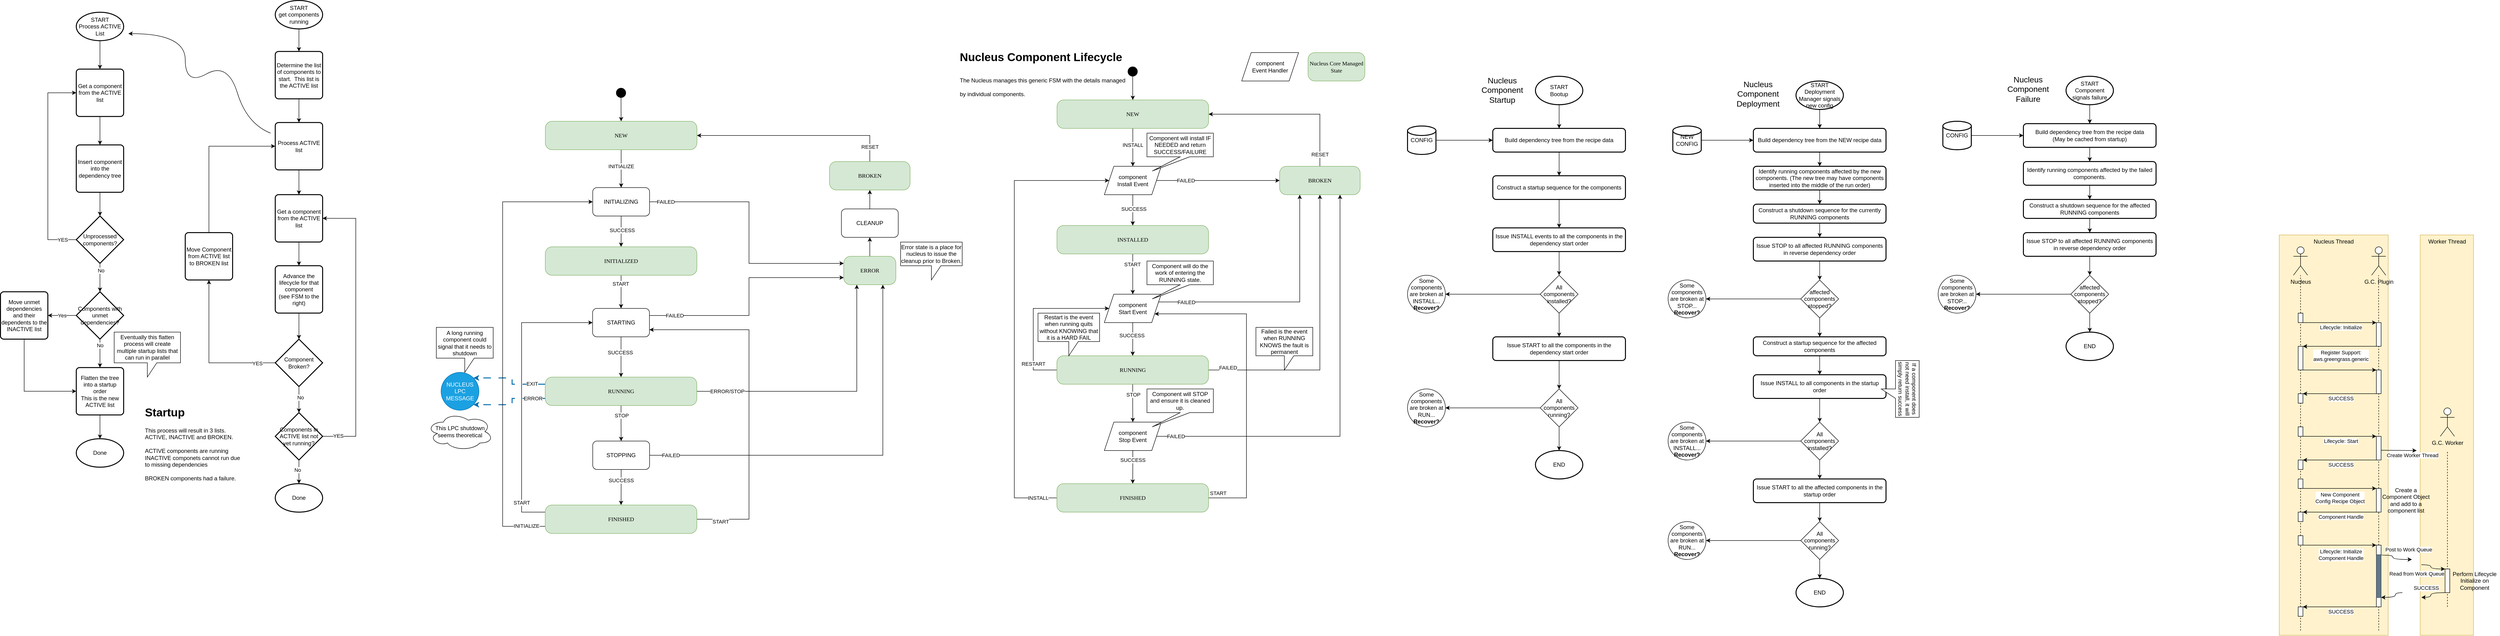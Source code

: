 <mxfile version="23.1.5" type="device">
  <diagram name="Page-1" id="wpfdz7qY0o8RLpWgsAYX">
    <mxGraphModel dx="4749" dy="2387" grid="1" gridSize="10" guides="1" tooltips="1" connect="1" arrows="1" fold="1" page="1" pageScale="1" pageWidth="850" pageHeight="1100" math="0" shadow="0">
      <root>
        <mxCell id="0" />
        <mxCell id="1" parent="0" />
        <mxCell id="U4yJ3ysOH2xJj1IwHyTE-122" value="Worker Thread" style="rounded=0;whiteSpace=wrap;html=1;fillColor=#fff2cc;strokeColor=#d6b656;verticalAlign=top;" parent="1" vertex="1">
          <mxGeometry x="2197.5" y="405" width="112.5" height="845" as="geometry" />
        </mxCell>
        <mxCell id="U4yJ3ysOH2xJj1IwHyTE-121" value="Nucleus Thread" style="rounded=0;whiteSpace=wrap;html=1;fillColor=#fff2cc;strokeColor=#d6b656;verticalAlign=top;" parent="1" vertex="1">
          <mxGeometry x="1900" y="405" width="230" height="845" as="geometry" />
        </mxCell>
        <mxCell id="Tfv0jEzkhW13DOW_Zck6-10" value="" style="edgeStyle=orthogonalEdgeStyle;rounded=0;orthogonalLoop=1;jettySize=auto;html=1;entryX=0.5;entryY=0;entryDx=0;entryDy=0;" parent="1" source="Tfv0jEzkhW13DOW_Zck6-1" target="Tfv0jEzkhW13DOW_Zck6-26" edge="1">
          <mxGeometry relative="1" as="geometry" />
        </mxCell>
        <mxCell id="Tfv0jEzkhW13DOW_Zck6-11" value="STOP" style="edgeLabel;html=1;align=center;verticalAlign=middle;resizable=0;points=[];" parent="Tfv0jEzkhW13DOW_Zck6-10" vertex="1" connectable="0">
          <mxGeometry x="-0.455" y="1" relative="1" as="geometry">
            <mxPoint as="offset" />
          </mxGeometry>
        </mxCell>
        <mxCell id="Tfv0jEzkhW13DOW_Zck6-117" style="edgeStyle=orthogonalEdgeStyle;rounded=0;orthogonalLoop=1;jettySize=auto;html=1;entryX=0.5;entryY=1;entryDx=0;entryDy=0;exitX=1;exitY=0.5;exitDx=0;exitDy=0;" parent="1" source="Tfv0jEzkhW13DOW_Zck6-1" target="Tfv0jEzkhW13DOW_Zck6-4" edge="1">
          <mxGeometry relative="1" as="geometry" />
        </mxCell>
        <mxCell id="Tfv0jEzkhW13DOW_Zck6-118" value="FAILED" style="edgeLabel;html=1;align=center;verticalAlign=middle;resizable=0;points=[];" parent="Tfv0jEzkhW13DOW_Zck6-117" vertex="1" connectable="0">
          <mxGeometry x="-0.919" y="1" relative="1" as="geometry">
            <mxPoint x="16" y="-4" as="offset" />
          </mxGeometry>
        </mxCell>
        <mxCell id="Tfv0jEzkhW13DOW_Zck6-121" style="edgeStyle=elbowEdgeStyle;rounded=0;orthogonalLoop=1;jettySize=auto;html=1;entryX=0;entryY=0.5;entryDx=0;entryDy=0;exitX=0;exitY=0.5;exitDx=0;exitDy=0;" parent="1" source="Tfv0jEzkhW13DOW_Zck6-1" target="Tfv0jEzkhW13DOW_Zck6-21" edge="1">
          <mxGeometry relative="1" as="geometry">
            <mxPoint x="-360.14" y="670" as="sourcePoint" />
            <mxPoint x="-470" y="555" as="targetPoint" />
            <Array as="points">
              <mxPoint x="-730" y="630" />
            </Array>
          </mxGeometry>
        </mxCell>
        <mxCell id="Tfv0jEzkhW13DOW_Zck6-122" value="RESTART" style="edgeLabel;html=1;align=center;verticalAlign=middle;resizable=0;points=[];" parent="Tfv0jEzkhW13DOW_Zck6-121" vertex="1" connectable="0">
          <mxGeometry x="-0.68" y="-1" relative="1" as="geometry">
            <mxPoint x="-1" y="-9" as="offset" />
          </mxGeometry>
        </mxCell>
        <mxCell id="Tfv0jEzkhW13DOW_Zck6-1" value="RUNNING" style="rounded=1;whiteSpace=wrap;html=1;arcSize=24;fillColor=#d5e8d4;strokeColor=#82b366;shadow=0;comic=0;labelBackgroundColor=none;fontFamily=Verdana;fontSize=12;align=center;verticalAlign=middle;" parent="1" vertex="1">
          <mxGeometry x="-680.14" y="660" width="320" height="60" as="geometry" />
        </mxCell>
        <mxCell id="Tfv0jEzkhW13DOW_Zck6-6" style="edgeStyle=orthogonalEdgeStyle;rounded=0;orthogonalLoop=1;jettySize=auto;html=1;entryX=0.5;entryY=0;entryDx=0;entryDy=0;" parent="1" source="Tfv0jEzkhW13DOW_Zck6-2" target="Tfv0jEzkhW13DOW_Zck6-16" edge="1">
          <mxGeometry relative="1" as="geometry" />
        </mxCell>
        <mxCell id="Tfv0jEzkhW13DOW_Zck6-7" value="INSTALL" style="edgeLabel;html=1;align=center;verticalAlign=middle;resizable=0;points=[];" parent="Tfv0jEzkhW13DOW_Zck6-6" vertex="1" connectable="0">
          <mxGeometry x="-0.073" y="2" relative="1" as="geometry">
            <mxPoint x="-2" y="-2" as="offset" />
          </mxGeometry>
        </mxCell>
        <mxCell id="Tfv0jEzkhW13DOW_Zck6-2" value="NEW" style="rounded=1;whiteSpace=wrap;html=1;arcSize=24;fillColor=#d5e8d4;strokeColor=#82b366;shadow=0;comic=0;labelBackgroundColor=none;fontFamily=Verdana;fontSize=12;align=center;" parent="1" vertex="1">
          <mxGeometry x="-679.86" y="120" width="320" height="60" as="geometry" />
        </mxCell>
        <mxCell id="Tfv0jEzkhW13DOW_Zck6-8" value="" style="edgeStyle=orthogonalEdgeStyle;rounded=0;orthogonalLoop=1;jettySize=auto;html=1;" parent="1" source="Tfv0jEzkhW13DOW_Zck6-3" target="Tfv0jEzkhW13DOW_Zck6-21" edge="1">
          <mxGeometry relative="1" as="geometry" />
        </mxCell>
        <mxCell id="Tfv0jEzkhW13DOW_Zck6-9" value="START" style="edgeLabel;html=1;align=center;verticalAlign=middle;resizable=0;points=[];" parent="Tfv0jEzkhW13DOW_Zck6-8" vertex="1" connectable="0">
          <mxGeometry x="-0.491" y="-1" relative="1" as="geometry">
            <mxPoint as="offset" />
          </mxGeometry>
        </mxCell>
        <mxCell id="Tfv0jEzkhW13DOW_Zck6-3" value="INSTALLED" style="rounded=1;whiteSpace=wrap;html=1;arcSize=24;fillColor=#d5e8d4;strokeColor=#82b366;shadow=0;comic=0;labelBackgroundColor=none;fontFamily=Verdana;fontSize=12;align=center;" parent="1" vertex="1">
          <mxGeometry x="-680" y="385" width="320" height="60" as="geometry" />
        </mxCell>
        <mxCell id="Tfv0jEzkhW13DOW_Zck6-14" style="edgeStyle=orthogonalEdgeStyle;rounded=0;orthogonalLoop=1;jettySize=auto;html=1;entryX=1;entryY=0.5;entryDx=0;entryDy=0;exitX=0.5;exitY=0;exitDx=0;exitDy=0;" parent="1" source="Tfv0jEzkhW13DOW_Zck6-4" target="Tfv0jEzkhW13DOW_Zck6-2" edge="1">
          <mxGeometry relative="1" as="geometry">
            <Array as="points">
              <mxPoint x="-125" y="150" />
            </Array>
          </mxGeometry>
        </mxCell>
        <mxCell id="Tfv0jEzkhW13DOW_Zck6-15" value="RESET" style="edgeLabel;html=1;align=center;verticalAlign=middle;resizable=0;points=[];" parent="Tfv0jEzkhW13DOW_Zck6-14" vertex="1" connectable="0">
          <mxGeometry x="-0.853" y="-2" relative="1" as="geometry">
            <mxPoint x="-2" as="offset" />
          </mxGeometry>
        </mxCell>
        <mxCell id="Tfv0jEzkhW13DOW_Zck6-4" value="BROKEN" style="rounded=1;whiteSpace=wrap;html=1;arcSize=24;fillColor=#d5e8d4;strokeColor=#82b366;shadow=0;comic=0;labelBackgroundColor=none;fontFamily=Verdana;fontSize=12;align=center;" parent="1" vertex="1">
          <mxGeometry x="-210" y="260" width="170" height="60" as="geometry" />
        </mxCell>
        <mxCell id="Tfv0jEzkhW13DOW_Zck6-12" style="edgeStyle=elbowEdgeStyle;rounded=0;orthogonalLoop=1;jettySize=auto;html=1;entryX=1;entryY=0.75;entryDx=0;entryDy=0;" parent="1" source="Tfv0jEzkhW13DOW_Zck6-5" target="Tfv0jEzkhW13DOW_Zck6-21" edge="1">
          <mxGeometry relative="1" as="geometry">
            <Array as="points">
              <mxPoint x="-280" y="770" />
            </Array>
          </mxGeometry>
        </mxCell>
        <mxCell id="Tfv0jEzkhW13DOW_Zck6-13" value="START" style="edgeLabel;html=1;align=center;verticalAlign=middle;resizable=0;points=[];" parent="Tfv0jEzkhW13DOW_Zck6-12" vertex="1" connectable="0">
          <mxGeometry x="-0.492" y="-2" relative="1" as="geometry">
            <mxPoint x="-62" y="78" as="offset" />
          </mxGeometry>
        </mxCell>
        <mxCell id="Tfv0jEzkhW13DOW_Zck6-31" style="edgeStyle=elbowEdgeStyle;rounded=0;orthogonalLoop=1;jettySize=auto;html=1;entryX=0;entryY=0.5;entryDx=0;entryDy=0;exitX=0;exitY=0.5;exitDx=0;exitDy=0;" parent="1" source="Tfv0jEzkhW13DOW_Zck6-5" target="Tfv0jEzkhW13DOW_Zck6-16" edge="1">
          <mxGeometry relative="1" as="geometry">
            <mxPoint x="-749.99" y="930" as="sourcePoint" />
            <mxPoint x="-750.004" y="278.462" as="targetPoint" />
            <Array as="points">
              <mxPoint x="-770" y="620" />
            </Array>
          </mxGeometry>
        </mxCell>
        <mxCell id="Tfv0jEzkhW13DOW_Zck6-32" value="INSTALL" style="edgeLabel;html=1;align=center;verticalAlign=middle;resizable=0;points=[];" parent="Tfv0jEzkhW13DOW_Zck6-31" vertex="1" connectable="0">
          <mxGeometry x="-0.702" y="-2" relative="1" as="geometry">
            <mxPoint x="48" y="53" as="offset" />
          </mxGeometry>
        </mxCell>
        <mxCell id="Tfv0jEzkhW13DOW_Zck6-5" value="FINISHED" style="rounded=1;whiteSpace=wrap;html=1;arcSize=24;fillColor=#d5e8d4;strokeColor=#82b366;shadow=0;comic=0;labelBackgroundColor=none;fontFamily=Verdana;fontSize=12;align=center;" parent="1" vertex="1">
          <mxGeometry x="-680.14" y="930" width="320.14" height="60" as="geometry" />
        </mxCell>
        <mxCell id="Tfv0jEzkhW13DOW_Zck6-17" style="edgeStyle=elbowEdgeStyle;rounded=0;orthogonalLoop=1;jettySize=auto;html=1;entryX=0;entryY=0.5;entryDx=0;entryDy=0;" parent="1" source="Tfv0jEzkhW13DOW_Zck6-16" target="Tfv0jEzkhW13DOW_Zck6-4" edge="1">
          <mxGeometry relative="1" as="geometry" />
        </mxCell>
        <mxCell id="Tfv0jEzkhW13DOW_Zck6-18" value="FAILED" style="edgeLabel;html=1;align=center;verticalAlign=middle;resizable=0;points=[];" parent="Tfv0jEzkhW13DOW_Zck6-17" vertex="1" connectable="0">
          <mxGeometry x="-0.85" y="2" relative="1" as="geometry">
            <mxPoint x="42" y="2" as="offset" />
          </mxGeometry>
        </mxCell>
        <mxCell id="Tfv0jEzkhW13DOW_Zck6-19" style="edgeStyle=orthogonalEdgeStyle;rounded=0;orthogonalLoop=1;jettySize=auto;html=1;" parent="1" source="Tfv0jEzkhW13DOW_Zck6-16" target="Tfv0jEzkhW13DOW_Zck6-3" edge="1">
          <mxGeometry relative="1" as="geometry" />
        </mxCell>
        <mxCell id="Tfv0jEzkhW13DOW_Zck6-20" value="SUCCESS" style="edgeLabel;html=1;align=center;verticalAlign=middle;resizable=0;points=[];" parent="Tfv0jEzkhW13DOW_Zck6-19" vertex="1" connectable="0">
          <mxGeometry x="-0.074" y="2" relative="1" as="geometry">
            <mxPoint as="offset" />
          </mxGeometry>
        </mxCell>
        <mxCell id="Tfv0jEzkhW13DOW_Zck6-16" value="component&lt;br&gt;Install Event" style="shape=parallelogram;perimeter=parallelogramPerimeter;whiteSpace=wrap;html=1;fixedSize=1;" parent="1" vertex="1">
          <mxGeometry x="-579.86" y="260" width="120" height="60" as="geometry" />
        </mxCell>
        <mxCell id="Tfv0jEzkhW13DOW_Zck6-22" style="edgeStyle=orthogonalEdgeStyle;rounded=0;orthogonalLoop=1;jettySize=auto;html=1;entryX=0.5;entryY=0;entryDx=0;entryDy=0;" parent="1" source="Tfv0jEzkhW13DOW_Zck6-21" target="Tfv0jEzkhW13DOW_Zck6-1" edge="1">
          <mxGeometry relative="1" as="geometry" />
        </mxCell>
        <mxCell id="Tfv0jEzkhW13DOW_Zck6-23" value="SUCCESS" style="edgeLabel;html=1;align=center;verticalAlign=middle;resizable=0;points=[];" parent="Tfv0jEzkhW13DOW_Zck6-22" vertex="1" connectable="0">
          <mxGeometry x="-0.23" y="-2" relative="1" as="geometry">
            <mxPoint as="offset" />
          </mxGeometry>
        </mxCell>
        <mxCell id="Tfv0jEzkhW13DOW_Zck6-24" style="edgeStyle=orthogonalEdgeStyle;rounded=0;orthogonalLoop=1;jettySize=auto;html=1;entryX=0.25;entryY=1;entryDx=0;entryDy=0;exitX=1;exitY=0.25;exitDx=0;exitDy=0;" parent="1" source="Tfv0jEzkhW13DOW_Zck6-21" target="Tfv0jEzkhW13DOW_Zck6-4" edge="1">
          <mxGeometry relative="1" as="geometry" />
        </mxCell>
        <mxCell id="Tfv0jEzkhW13DOW_Zck6-25" value="FAILED" style="edgeLabel;html=1;align=center;verticalAlign=middle;resizable=0;points=[];" parent="Tfv0jEzkhW13DOW_Zck6-24" vertex="1" connectable="0">
          <mxGeometry x="-0.702" relative="1" as="geometry">
            <mxPoint x="-20" as="offset" />
          </mxGeometry>
        </mxCell>
        <mxCell id="Tfv0jEzkhW13DOW_Zck6-21" value="component&lt;br&gt;Start Event" style="shape=parallelogram;perimeter=parallelogramPerimeter;whiteSpace=wrap;html=1;fixedSize=1;" parent="1" vertex="1">
          <mxGeometry x="-580" y="530" width="120" height="60" as="geometry" />
        </mxCell>
        <mxCell id="Tfv0jEzkhW13DOW_Zck6-27" value="" style="edgeStyle=orthogonalEdgeStyle;rounded=0;orthogonalLoop=1;jettySize=auto;html=1;" parent="1" source="Tfv0jEzkhW13DOW_Zck6-26" target="Tfv0jEzkhW13DOW_Zck6-5" edge="1">
          <mxGeometry relative="1" as="geometry" />
        </mxCell>
        <mxCell id="Tfv0jEzkhW13DOW_Zck6-28" value="SUCCESS" style="edgeLabel;html=1;align=center;verticalAlign=middle;resizable=0;points=[];" parent="Tfv0jEzkhW13DOW_Zck6-27" vertex="1" connectable="0">
          <mxGeometry x="-0.001" y="-1" relative="1" as="geometry">
            <mxPoint x="1" y="-15" as="offset" />
          </mxGeometry>
        </mxCell>
        <mxCell id="Tfv0jEzkhW13DOW_Zck6-29" style="edgeStyle=orthogonalEdgeStyle;rounded=0;orthogonalLoop=1;jettySize=auto;html=1;entryX=0.75;entryY=1;entryDx=0;entryDy=0;" parent="1" source="Tfv0jEzkhW13DOW_Zck6-26" target="Tfv0jEzkhW13DOW_Zck6-4" edge="1">
          <mxGeometry relative="1" as="geometry" />
        </mxCell>
        <mxCell id="Tfv0jEzkhW13DOW_Zck6-30" value="FAILED" style="edgeLabel;html=1;align=center;verticalAlign=middle;resizable=0;points=[];" parent="Tfv0jEzkhW13DOW_Zck6-29" vertex="1" connectable="0">
          <mxGeometry x="-0.871" relative="1" as="geometry">
            <mxPoint x="-17" as="offset" />
          </mxGeometry>
        </mxCell>
        <mxCell id="Tfv0jEzkhW13DOW_Zck6-26" value="component&lt;br&gt;Stop Event" style="shape=parallelogram;perimeter=parallelogramPerimeter;whiteSpace=wrap;html=1;fixedSize=1;" parent="1" vertex="1">
          <mxGeometry x="-579.86" y="800" width="120" height="60" as="geometry" />
        </mxCell>
        <mxCell id="Tfv0jEzkhW13DOW_Zck6-33" value="component&lt;br&gt;Event Handler" style="shape=parallelogram;perimeter=parallelogramPerimeter;whiteSpace=wrap;html=1;fixedSize=1;" parent="1" vertex="1">
          <mxGeometry x="-290" y="20" width="120" height="60" as="geometry" />
        </mxCell>
        <mxCell id="Tfv0jEzkhW13DOW_Zck6-34" value="Nucleus Core Managed State" style="rounded=1;whiteSpace=wrap;html=1;arcSize=24;fillColor=#d5e8d4;strokeColor=#82b366;shadow=0;comic=0;labelBackgroundColor=none;fontFamily=Verdana;fontSize=12;align=center;" parent="1" vertex="1">
          <mxGeometry x="-150" y="20" width="120" height="60" as="geometry" />
        </mxCell>
        <mxCell id="Tfv0jEzkhW13DOW_Zck6-39" value="" style="edgeStyle=orthogonalEdgeStyle;rounded=0;orthogonalLoop=1;jettySize=auto;html=1;" parent="1" source="Tfv0jEzkhW13DOW_Zck6-35" target="Tfv0jEzkhW13DOW_Zck6-36" edge="1">
          <mxGeometry relative="1" as="geometry" />
        </mxCell>
        <mxCell id="Tfv0jEzkhW13DOW_Zck6-35" value="START&lt;br&gt;Bootup" style="strokeWidth=2;html=1;shape=mxgraph.flowchart.start_1;whiteSpace=wrap;" parent="1" vertex="1">
          <mxGeometry x="330" y="70" width="100" height="60" as="geometry" />
        </mxCell>
        <mxCell id="Tfv0jEzkhW13DOW_Zck6-41" value="" style="edgeStyle=orthogonalEdgeStyle;rounded=0;orthogonalLoop=1;jettySize=auto;html=1;" parent="1" source="Tfv0jEzkhW13DOW_Zck6-36" target="Tfv0jEzkhW13DOW_Zck6-40" edge="1">
          <mxGeometry relative="1" as="geometry" />
        </mxCell>
        <mxCell id="Tfv0jEzkhW13DOW_Zck6-36" value="Build dependency tree from the recipe data" style="rounded=1;whiteSpace=wrap;html=1;absoluteArcSize=1;arcSize=14;strokeWidth=2;" parent="1" vertex="1">
          <mxGeometry x="240" y="180" width="280" height="50" as="geometry" />
        </mxCell>
        <mxCell id="Tfv0jEzkhW13DOW_Zck6-38" value="" style="edgeStyle=orthogonalEdgeStyle;rounded=0;orthogonalLoop=1;jettySize=auto;html=1;" parent="1" source="Tfv0jEzkhW13DOW_Zck6-37" target="Tfv0jEzkhW13DOW_Zck6-36" edge="1">
          <mxGeometry relative="1" as="geometry" />
        </mxCell>
        <mxCell id="Tfv0jEzkhW13DOW_Zck6-37" value="CONFIG" style="strokeWidth=2;html=1;shape=mxgraph.flowchart.database;whiteSpace=wrap;" parent="1" vertex="1">
          <mxGeometry x="60" y="175" width="60" height="60" as="geometry" />
        </mxCell>
        <mxCell id="Tfv0jEzkhW13DOW_Zck6-43" value="" style="edgeStyle=orthogonalEdgeStyle;rounded=0;orthogonalLoop=1;jettySize=auto;html=1;" parent="1" source="Tfv0jEzkhW13DOW_Zck6-40" target="Tfv0jEzkhW13DOW_Zck6-42" edge="1">
          <mxGeometry relative="1" as="geometry" />
        </mxCell>
        <mxCell id="Tfv0jEzkhW13DOW_Zck6-40" value="Construct a startup sequence for the components" style="rounded=1;whiteSpace=wrap;html=1;absoluteArcSize=1;arcSize=14;strokeWidth=2;" parent="1" vertex="1">
          <mxGeometry x="240" y="280" width="280" height="50" as="geometry" />
        </mxCell>
        <mxCell id="Tfv0jEzkhW13DOW_Zck6-45" value="" style="edgeStyle=orthogonalEdgeStyle;rounded=0;orthogonalLoop=1;jettySize=auto;html=1;" parent="1" source="Tfv0jEzkhW13DOW_Zck6-42" target="Tfv0jEzkhW13DOW_Zck6-44" edge="1">
          <mxGeometry relative="1" as="geometry" />
        </mxCell>
        <mxCell id="Tfv0jEzkhW13DOW_Zck6-42" value="Issue INSTALL events to all the components in the dependency start order" style="rounded=1;whiteSpace=wrap;html=1;absoluteArcSize=1;arcSize=14;strokeWidth=2;" parent="1" vertex="1">
          <mxGeometry x="240" y="390" width="280" height="50" as="geometry" />
        </mxCell>
        <mxCell id="Tfv0jEzkhW13DOW_Zck6-47" value="" style="edgeStyle=orthogonalEdgeStyle;rounded=0;orthogonalLoop=1;jettySize=auto;html=1;" parent="1" source="Tfv0jEzkhW13DOW_Zck6-44" target="Tfv0jEzkhW13DOW_Zck6-46" edge="1">
          <mxGeometry relative="1" as="geometry" />
        </mxCell>
        <mxCell id="Tfv0jEzkhW13DOW_Zck6-49" value="" style="edgeStyle=orthogonalEdgeStyle;rounded=0;orthogonalLoop=1;jettySize=auto;html=1;" parent="1" source="Tfv0jEzkhW13DOW_Zck6-44" target="Tfv0jEzkhW13DOW_Zck6-48" edge="1">
          <mxGeometry relative="1" as="geometry" />
        </mxCell>
        <mxCell id="Tfv0jEzkhW13DOW_Zck6-44" value="All components installed?" style="rhombus;whiteSpace=wrap;html=1;" parent="1" vertex="1">
          <mxGeometry x="340" y="490" width="80" height="80" as="geometry" />
        </mxCell>
        <mxCell id="Tfv0jEzkhW13DOW_Zck6-46" value="Some components are broken at INSTALL...&lt;br&gt;&lt;b&gt;Recover?&lt;/b&gt;" style="ellipse;whiteSpace=wrap;html=1;" parent="1" vertex="1">
          <mxGeometry x="60" y="490" width="80" height="80" as="geometry" />
        </mxCell>
        <mxCell id="Tfv0jEzkhW13DOW_Zck6-53" value="" style="edgeStyle=orthogonalEdgeStyle;rounded=0;orthogonalLoop=1;jettySize=auto;html=1;" parent="1" source="Tfv0jEzkhW13DOW_Zck6-48" target="Tfv0jEzkhW13DOW_Zck6-50" edge="1">
          <mxGeometry relative="1" as="geometry" />
        </mxCell>
        <mxCell id="Tfv0jEzkhW13DOW_Zck6-48" value="Issue START to all the components in the dependency start order" style="rounded=1;whiteSpace=wrap;html=1;absoluteArcSize=1;arcSize=14;strokeWidth=2;" parent="1" vertex="1">
          <mxGeometry x="240" y="620" width="280" height="50" as="geometry" />
        </mxCell>
        <mxCell id="Tfv0jEzkhW13DOW_Zck6-52" value="" style="edgeStyle=orthogonalEdgeStyle;rounded=0;orthogonalLoop=1;jettySize=auto;html=1;" parent="1" source="Tfv0jEzkhW13DOW_Zck6-50" target="Tfv0jEzkhW13DOW_Zck6-51" edge="1">
          <mxGeometry relative="1" as="geometry" />
        </mxCell>
        <mxCell id="Tfv0jEzkhW13DOW_Zck6-55" value="" style="edgeStyle=orthogonalEdgeStyle;rounded=0;orthogonalLoop=1;jettySize=auto;html=1;" parent="1" source="Tfv0jEzkhW13DOW_Zck6-50" target="Tfv0jEzkhW13DOW_Zck6-54" edge="1">
          <mxGeometry relative="1" as="geometry" />
        </mxCell>
        <mxCell id="Tfv0jEzkhW13DOW_Zck6-50" value="All components running?" style="rhombus;whiteSpace=wrap;html=1;" parent="1" vertex="1">
          <mxGeometry x="340" y="730" width="80" height="80" as="geometry" />
        </mxCell>
        <mxCell id="Tfv0jEzkhW13DOW_Zck6-51" value="Some components are broken at RUN...&lt;br&gt;&lt;b&gt;Recover?&lt;/b&gt;" style="ellipse;whiteSpace=wrap;html=1;" parent="1" vertex="1">
          <mxGeometry x="60" y="730" width="80" height="80" as="geometry" />
        </mxCell>
        <mxCell id="Tfv0jEzkhW13DOW_Zck6-54" value="END" style="strokeWidth=2;html=1;shape=mxgraph.flowchart.start_1;whiteSpace=wrap;" parent="1" vertex="1">
          <mxGeometry x="330" y="860" width="100" height="60" as="geometry" />
        </mxCell>
        <mxCell id="Tfv0jEzkhW13DOW_Zck6-56" value="Nucleus Component Startup" style="text;html=1;align=center;verticalAlign=middle;whiteSpace=wrap;rounded=0;fontSize=17;" parent="1" vertex="1">
          <mxGeometry x="230" y="85" width="60" height="30" as="geometry" />
        </mxCell>
        <mxCell id="Tfv0jEzkhW13DOW_Zck6-57" value="" style="edgeStyle=orthogonalEdgeStyle;rounded=0;orthogonalLoop=1;jettySize=auto;html=1;" parent="1" source="Tfv0jEzkhW13DOW_Zck6-58" target="Tfv0jEzkhW13DOW_Zck6-60" edge="1">
          <mxGeometry relative="1" as="geometry" />
        </mxCell>
        <mxCell id="Tfv0jEzkhW13DOW_Zck6-58" value="START&lt;br&gt;Deployment Manager signals new config" style="strokeWidth=2;html=1;shape=mxgraph.flowchart.start_1;whiteSpace=wrap;" parent="1" vertex="1">
          <mxGeometry x="880" y="80" width="100" height="60" as="geometry" />
        </mxCell>
        <mxCell id="Tfv0jEzkhW13DOW_Zck6-59" value="" style="edgeStyle=orthogonalEdgeStyle;rounded=0;orthogonalLoop=1;jettySize=auto;html=1;" parent="1" source="Tfv0jEzkhW13DOW_Zck6-60" target="Tfv0jEzkhW13DOW_Zck6-64" edge="1">
          <mxGeometry relative="1" as="geometry" />
        </mxCell>
        <mxCell id="Tfv0jEzkhW13DOW_Zck6-60" value="Build dependency tree from the NEW recipe data" style="rounded=1;whiteSpace=wrap;html=1;absoluteArcSize=1;arcSize=14;strokeWidth=2;" parent="1" vertex="1">
          <mxGeometry x="790" y="180" width="280" height="50" as="geometry" />
        </mxCell>
        <mxCell id="Tfv0jEzkhW13DOW_Zck6-61" value="" style="edgeStyle=orthogonalEdgeStyle;rounded=0;orthogonalLoop=1;jettySize=auto;html=1;" parent="1" source="Tfv0jEzkhW13DOW_Zck6-62" target="Tfv0jEzkhW13DOW_Zck6-60" edge="1">
          <mxGeometry relative="1" as="geometry" />
        </mxCell>
        <mxCell id="Tfv0jEzkhW13DOW_Zck6-62" value="NEW CONFIG" style="strokeWidth=2;html=1;shape=mxgraph.flowchart.database;whiteSpace=wrap;" parent="1" vertex="1">
          <mxGeometry x="620" y="175" width="60" height="60" as="geometry" />
        </mxCell>
        <mxCell id="Tfv0jEzkhW13DOW_Zck6-63" value="" style="edgeStyle=orthogonalEdgeStyle;rounded=0;orthogonalLoop=1;jettySize=auto;html=1;" parent="1" source="Tfv0jEzkhW13DOW_Zck6-64" target="Tfv0jEzkhW13DOW_Zck6-79" edge="1">
          <mxGeometry relative="1" as="geometry" />
        </mxCell>
        <mxCell id="Tfv0jEzkhW13DOW_Zck6-64" value="Identify running components affected by the new components. (The new tree may have components inserted into the middle of the run order)" style="rounded=1;whiteSpace=wrap;html=1;absoluteArcSize=1;arcSize=14;strokeWidth=2;" parent="1" vertex="1">
          <mxGeometry x="790" y="260" width="280" height="50" as="geometry" />
        </mxCell>
        <mxCell id="Tfv0jEzkhW13DOW_Zck6-65" value="" style="edgeStyle=orthogonalEdgeStyle;rounded=0;orthogonalLoop=1;jettySize=auto;html=1;" parent="1" source="Tfv0jEzkhW13DOW_Zck6-66" target="Tfv0jEzkhW13DOW_Zck6-69" edge="1">
          <mxGeometry relative="1" as="geometry" />
        </mxCell>
        <mxCell id="Tfv0jEzkhW13DOW_Zck6-66" value="Issue STOP to all affected RUNNING components in reverse dependency order" style="rounded=1;whiteSpace=wrap;html=1;absoluteArcSize=1;arcSize=14;strokeWidth=2;" parent="1" vertex="1">
          <mxGeometry x="790" y="410" width="280" height="50" as="geometry" />
        </mxCell>
        <mxCell id="Tfv0jEzkhW13DOW_Zck6-67" value="" style="edgeStyle=orthogonalEdgeStyle;rounded=0;orthogonalLoop=1;jettySize=auto;html=1;" parent="1" source="Tfv0jEzkhW13DOW_Zck6-69" target="Tfv0jEzkhW13DOW_Zck6-70" edge="1">
          <mxGeometry relative="1" as="geometry" />
        </mxCell>
        <mxCell id="Tfv0jEzkhW13DOW_Zck6-68" value="" style="edgeStyle=orthogonalEdgeStyle;rounded=0;orthogonalLoop=1;jettySize=auto;html=1;entryX=0.5;entryY=0;entryDx=0;entryDy=0;" parent="1" source="Tfv0jEzkhW13DOW_Zck6-69" target="Tfv0jEzkhW13DOW_Zck6-82" edge="1">
          <mxGeometry relative="1" as="geometry" />
        </mxCell>
        <mxCell id="Tfv0jEzkhW13DOW_Zck6-69" value="affected components stopped?" style="rhombus;whiteSpace=wrap;html=1;" parent="1" vertex="1">
          <mxGeometry x="890" y="500" width="80" height="80" as="geometry" />
        </mxCell>
        <mxCell id="Tfv0jEzkhW13DOW_Zck6-70" value="Some components are broken at STOP...&lt;br&gt;&lt;b&gt;Recover?&lt;/b&gt;" style="ellipse;whiteSpace=wrap;html=1;" parent="1" vertex="1">
          <mxGeometry x="610" y="500" width="80" height="80" as="geometry" />
        </mxCell>
        <mxCell id="Tfv0jEzkhW13DOW_Zck6-71" value="" style="edgeStyle=orthogonalEdgeStyle;rounded=0;orthogonalLoop=1;jettySize=auto;html=1;" parent="1" source="Tfv0jEzkhW13DOW_Zck6-72" target="Tfv0jEzkhW13DOW_Zck6-75" edge="1">
          <mxGeometry relative="1" as="geometry" />
        </mxCell>
        <mxCell id="Tfv0jEzkhW13DOW_Zck6-72" value="Issue INSTALL to all components in the startup order" style="rounded=1;whiteSpace=wrap;html=1;absoluteArcSize=1;arcSize=14;strokeWidth=2;" parent="1" vertex="1">
          <mxGeometry x="790" y="700" width="280" height="50" as="geometry" />
        </mxCell>
        <mxCell id="Tfv0jEzkhW13DOW_Zck6-73" value="" style="edgeStyle=orthogonalEdgeStyle;rounded=0;orthogonalLoop=1;jettySize=auto;html=1;" parent="1" source="Tfv0jEzkhW13DOW_Zck6-75" target="Tfv0jEzkhW13DOW_Zck6-76" edge="1">
          <mxGeometry relative="1" as="geometry" />
        </mxCell>
        <mxCell id="Tfv0jEzkhW13DOW_Zck6-91" value="" style="edgeStyle=orthogonalEdgeStyle;rounded=0;orthogonalLoop=1;jettySize=auto;html=1;" parent="1" source="Tfv0jEzkhW13DOW_Zck6-75" target="Tfv0jEzkhW13DOW_Zck6-85" edge="1">
          <mxGeometry relative="1" as="geometry" />
        </mxCell>
        <mxCell id="Tfv0jEzkhW13DOW_Zck6-75" value="All components installed?" style="rhombus;whiteSpace=wrap;html=1;" parent="1" vertex="1">
          <mxGeometry x="890" y="800" width="80" height="80" as="geometry" />
        </mxCell>
        <mxCell id="Tfv0jEzkhW13DOW_Zck6-76" value="Some components are broken at INSTALL...&lt;br&gt;&lt;b&gt;Recover?&lt;/b&gt;" style="ellipse;whiteSpace=wrap;html=1;" parent="1" vertex="1">
          <mxGeometry x="610" y="800" width="80" height="80" as="geometry" />
        </mxCell>
        <mxCell id="Tfv0jEzkhW13DOW_Zck6-78" value="Nucleus Component Deployment" style="text;html=1;align=center;verticalAlign=middle;whiteSpace=wrap;rounded=0;fontSize=17;" parent="1" vertex="1">
          <mxGeometry x="770" y="95" width="60" height="25" as="geometry" />
        </mxCell>
        <mxCell id="Tfv0jEzkhW13DOW_Zck6-81" style="edgeStyle=orthogonalEdgeStyle;rounded=0;orthogonalLoop=1;jettySize=auto;html=1;entryX=0.5;entryY=0;entryDx=0;entryDy=0;" parent="1" source="Tfv0jEzkhW13DOW_Zck6-79" target="Tfv0jEzkhW13DOW_Zck6-66" edge="1">
          <mxGeometry relative="1" as="geometry" />
        </mxCell>
        <mxCell id="Tfv0jEzkhW13DOW_Zck6-79" value="Construct a shutdown sequence for the currently RUNNING components" style="rounded=1;whiteSpace=wrap;html=1;absoluteArcSize=1;arcSize=14;strokeWidth=2;" parent="1" vertex="1">
          <mxGeometry x="790" y="340" width="280" height="40" as="geometry" />
        </mxCell>
        <mxCell id="Tfv0jEzkhW13DOW_Zck6-83" value="" style="edgeStyle=orthogonalEdgeStyle;rounded=0;orthogonalLoop=1;jettySize=auto;html=1;" parent="1" source="Tfv0jEzkhW13DOW_Zck6-82" target="Tfv0jEzkhW13DOW_Zck6-72" edge="1">
          <mxGeometry relative="1" as="geometry" />
        </mxCell>
        <mxCell id="Tfv0jEzkhW13DOW_Zck6-82" value="Construct a startup sequence for the affected components" style="rounded=1;whiteSpace=wrap;html=1;absoluteArcSize=1;arcSize=14;strokeWidth=2;" parent="1" vertex="1">
          <mxGeometry x="790" y="620" width="280" height="40" as="geometry" />
        </mxCell>
        <mxCell id="Tfv0jEzkhW13DOW_Zck6-84" value="" style="edgeStyle=orthogonalEdgeStyle;rounded=0;orthogonalLoop=1;jettySize=auto;html=1;" parent="1" source="Tfv0jEzkhW13DOW_Zck6-85" target="Tfv0jEzkhW13DOW_Zck6-88" edge="1">
          <mxGeometry relative="1" as="geometry" />
        </mxCell>
        <mxCell id="Tfv0jEzkhW13DOW_Zck6-85" value="Issue START to all the affected components in the startup order" style="rounded=1;whiteSpace=wrap;html=1;absoluteArcSize=1;arcSize=14;strokeWidth=2;" parent="1" vertex="1">
          <mxGeometry x="790" y="920" width="280" height="50" as="geometry" />
        </mxCell>
        <mxCell id="Tfv0jEzkhW13DOW_Zck6-86" value="" style="edgeStyle=orthogonalEdgeStyle;rounded=0;orthogonalLoop=1;jettySize=auto;html=1;" parent="1" source="Tfv0jEzkhW13DOW_Zck6-88" target="Tfv0jEzkhW13DOW_Zck6-89" edge="1">
          <mxGeometry relative="1" as="geometry" />
        </mxCell>
        <mxCell id="Tfv0jEzkhW13DOW_Zck6-87" value="" style="edgeStyle=orthogonalEdgeStyle;rounded=0;orthogonalLoop=1;jettySize=auto;html=1;" parent="1" source="Tfv0jEzkhW13DOW_Zck6-88" target="Tfv0jEzkhW13DOW_Zck6-90" edge="1">
          <mxGeometry relative="1" as="geometry" />
        </mxCell>
        <mxCell id="Tfv0jEzkhW13DOW_Zck6-88" value="All components running?" style="rhombus;whiteSpace=wrap;html=1;" parent="1" vertex="1">
          <mxGeometry x="890" y="1010" width="80" height="80" as="geometry" />
        </mxCell>
        <mxCell id="Tfv0jEzkhW13DOW_Zck6-89" value="Some components are broken at RUN...&lt;br&gt;&lt;b&gt;Recover?&lt;/b&gt;" style="ellipse;whiteSpace=wrap;html=1;" parent="1" vertex="1">
          <mxGeometry x="610" y="1010" width="80" height="80" as="geometry" />
        </mxCell>
        <mxCell id="Tfv0jEzkhW13DOW_Zck6-90" value="END" style="strokeWidth=2;html=1;shape=mxgraph.flowchart.start_1;whiteSpace=wrap;" parent="1" vertex="1">
          <mxGeometry x="880" y="1130" width="100" height="60" as="geometry" />
        </mxCell>
        <mxCell id="Tfv0jEzkhW13DOW_Zck6-96" value="&lt;h1&gt;&lt;span style=&quot;background-color: initial;&quot;&gt;Nucleus Component Lifecycle&lt;/span&gt;&lt;/h1&gt;&lt;h1&gt;&lt;span style=&quot;background-color: initial; font-size: 12px; font-weight: normal;&quot;&gt;The Nucleus manages this generic FSM with the details managed by individual components.&lt;/span&gt;&lt;br&gt;&lt;/h1&gt;" style="text;html=1;spacing=5;spacingTop=-20;whiteSpace=wrap;overflow=hidden;rounded=0;" parent="1" vertex="1">
          <mxGeometry x="-890" y="10" width="370" height="150" as="geometry" />
        </mxCell>
        <mxCell id="Tfv0jEzkhW13DOW_Zck6-97" value="" style="edgeStyle=orthogonalEdgeStyle;rounded=0;orthogonalLoop=1;jettySize=auto;html=1;" parent="1" source="Tfv0jEzkhW13DOW_Zck6-98" target="Tfv0jEzkhW13DOW_Zck6-100" edge="1">
          <mxGeometry relative="1" as="geometry" />
        </mxCell>
        <mxCell id="Tfv0jEzkhW13DOW_Zck6-98" value="START&lt;br&gt;Component signals failure" style="strokeWidth=2;html=1;shape=mxgraph.flowchart.start_1;whiteSpace=wrap;" parent="1" vertex="1">
          <mxGeometry x="1450" y="70" width="100" height="60" as="geometry" />
        </mxCell>
        <mxCell id="Tfv0jEzkhW13DOW_Zck6-99" value="" style="edgeStyle=orthogonalEdgeStyle;rounded=0;orthogonalLoop=1;jettySize=auto;html=1;" parent="1" source="Tfv0jEzkhW13DOW_Zck6-100" target="Tfv0jEzkhW13DOW_Zck6-104" edge="1">
          <mxGeometry relative="1" as="geometry" />
        </mxCell>
        <mxCell id="Tfv0jEzkhW13DOW_Zck6-100" value="Build dependency tree from the recipe data&lt;br&gt;(May be cached from startup)" style="rounded=1;whiteSpace=wrap;html=1;absoluteArcSize=1;arcSize=14;strokeWidth=2;" parent="1" vertex="1">
          <mxGeometry x="1360" y="170" width="280" height="50" as="geometry" />
        </mxCell>
        <mxCell id="Tfv0jEzkhW13DOW_Zck6-101" value="" style="edgeStyle=orthogonalEdgeStyle;rounded=0;orthogonalLoop=1;jettySize=auto;html=1;" parent="1" source="Tfv0jEzkhW13DOW_Zck6-102" target="Tfv0jEzkhW13DOW_Zck6-100" edge="1">
          <mxGeometry relative="1" as="geometry" />
        </mxCell>
        <mxCell id="Tfv0jEzkhW13DOW_Zck6-102" value="CONFIG" style="strokeWidth=2;html=1;shape=mxgraph.flowchart.database;whiteSpace=wrap;" parent="1" vertex="1">
          <mxGeometry x="1190" y="165" width="60" height="60" as="geometry" />
        </mxCell>
        <mxCell id="Tfv0jEzkhW13DOW_Zck6-103" value="" style="edgeStyle=orthogonalEdgeStyle;rounded=0;orthogonalLoop=1;jettySize=auto;html=1;" parent="1" source="Tfv0jEzkhW13DOW_Zck6-104" target="Tfv0jEzkhW13DOW_Zck6-112" edge="1">
          <mxGeometry relative="1" as="geometry" />
        </mxCell>
        <mxCell id="Tfv0jEzkhW13DOW_Zck6-104" value="Identify running components affected by the failed components." style="rounded=1;whiteSpace=wrap;html=1;absoluteArcSize=1;arcSize=14;strokeWidth=2;" parent="1" vertex="1">
          <mxGeometry x="1360" y="250" width="280" height="50" as="geometry" />
        </mxCell>
        <mxCell id="Tfv0jEzkhW13DOW_Zck6-105" value="" style="edgeStyle=orthogonalEdgeStyle;rounded=0;orthogonalLoop=1;jettySize=auto;html=1;" parent="1" source="Tfv0jEzkhW13DOW_Zck6-106" target="Tfv0jEzkhW13DOW_Zck6-108" edge="1">
          <mxGeometry relative="1" as="geometry" />
        </mxCell>
        <mxCell id="Tfv0jEzkhW13DOW_Zck6-106" value="Issue STOP to all affected RUNNING components in reverse dependency order" style="rounded=1;whiteSpace=wrap;html=1;absoluteArcSize=1;arcSize=14;strokeWidth=2;" parent="1" vertex="1">
          <mxGeometry x="1360" y="400" width="280" height="50" as="geometry" />
        </mxCell>
        <mxCell id="Tfv0jEzkhW13DOW_Zck6-107" value="" style="edgeStyle=orthogonalEdgeStyle;rounded=0;orthogonalLoop=1;jettySize=auto;html=1;" parent="1" source="Tfv0jEzkhW13DOW_Zck6-108" target="Tfv0jEzkhW13DOW_Zck6-109" edge="1">
          <mxGeometry relative="1" as="geometry" />
        </mxCell>
        <mxCell id="Tfv0jEzkhW13DOW_Zck6-114" value="" style="edgeStyle=orthogonalEdgeStyle;rounded=0;orthogonalLoop=1;jettySize=auto;html=1;" parent="1" source="Tfv0jEzkhW13DOW_Zck6-108" target="Tfv0jEzkhW13DOW_Zck6-113" edge="1">
          <mxGeometry relative="1" as="geometry" />
        </mxCell>
        <mxCell id="Tfv0jEzkhW13DOW_Zck6-108" value="affected components stopped?" style="rhombus;whiteSpace=wrap;html=1;" parent="1" vertex="1">
          <mxGeometry x="1460" y="490" width="80" height="80" as="geometry" />
        </mxCell>
        <mxCell id="Tfv0jEzkhW13DOW_Zck6-109" value="Some components are broken at STOP...&lt;br&gt;&lt;b&gt;Recover?&lt;/b&gt;" style="ellipse;whiteSpace=wrap;html=1;" parent="1" vertex="1">
          <mxGeometry x="1180" y="490" width="80" height="80" as="geometry" />
        </mxCell>
        <mxCell id="Tfv0jEzkhW13DOW_Zck6-110" value="Nucleus Component Failure" style="text;html=1;align=center;verticalAlign=middle;whiteSpace=wrap;rounded=0;fontSize=17;" parent="1" vertex="1">
          <mxGeometry x="1340" y="85" width="60" height="25" as="geometry" />
        </mxCell>
        <mxCell id="Tfv0jEzkhW13DOW_Zck6-111" style="edgeStyle=orthogonalEdgeStyle;rounded=0;orthogonalLoop=1;jettySize=auto;html=1;entryX=0.5;entryY=0;entryDx=0;entryDy=0;" parent="1" source="Tfv0jEzkhW13DOW_Zck6-112" target="Tfv0jEzkhW13DOW_Zck6-106" edge="1">
          <mxGeometry relative="1" as="geometry" />
        </mxCell>
        <mxCell id="Tfv0jEzkhW13DOW_Zck6-112" value="Construct a shutdown sequence for the affected RUNNING components" style="rounded=1;whiteSpace=wrap;html=1;absoluteArcSize=1;arcSize=14;strokeWidth=2;" parent="1" vertex="1">
          <mxGeometry x="1360" y="330" width="280" height="40" as="geometry" />
        </mxCell>
        <mxCell id="Tfv0jEzkhW13DOW_Zck6-113" value="END" style="strokeWidth=2;html=1;shape=mxgraph.flowchart.start_1;whiteSpace=wrap;" parent="1" vertex="1">
          <mxGeometry x="1450" y="610" width="100" height="60" as="geometry" />
        </mxCell>
        <mxCell id="Tfv0jEzkhW13DOW_Zck6-124" value="Restart is the event when running quits without KNOWING that it is a HARD FAIL" style="shape=callout;whiteSpace=wrap;html=1;perimeter=calloutPerimeter;" vertex="1" parent="1">
          <mxGeometry x="-720" y="570" width="130" height="90" as="geometry" />
        </mxCell>
        <mxCell id="Tfv0jEzkhW13DOW_Zck6-125" value="Failed is the event when RUNNING KNOWS the fault is permanent" style="shape=callout;whiteSpace=wrap;html=1;perimeter=calloutPerimeter;" vertex="1" parent="1">
          <mxGeometry x="-260" y="600" width="120" height="90" as="geometry" />
        </mxCell>
        <mxCell id="Tfv0jEzkhW13DOW_Zck6-126" value="If a component does not need install, it will simply return success" style="shape=callout;whiteSpace=wrap;html=1;perimeter=calloutPerimeter;rotation=90;" parent="1" vertex="1">
          <mxGeometry x="1040" y="690" width="120" height="80" as="geometry" />
        </mxCell>
        <mxCell id="Tfv0jEzkhW13DOW_Zck6-128" value="" style="edgeStyle=orthogonalEdgeStyle;rounded=0;orthogonalLoop=1;jettySize=auto;html=1;" parent="1" source="Tfv0jEzkhW13DOW_Zck6-127" target="Tfv0jEzkhW13DOW_Zck6-2" edge="1">
          <mxGeometry relative="1" as="geometry" />
        </mxCell>
        <mxCell id="Tfv0jEzkhW13DOW_Zck6-127" value="" style="ellipse;whiteSpace=wrap;html=1;fillColor=#000000;" parent="1" vertex="1">
          <mxGeometry x="-530.14" y="50" width="20" height="20" as="geometry" />
        </mxCell>
        <mxCell id="Tfv0jEzkhW13DOW_Zck6-129" value="Component will install IF NEEDED and return SUCCESS/FAILURE" style="shape=callout;whiteSpace=wrap;html=1;perimeter=calloutPerimeter;position2=0.08;" parent="1" vertex="1">
          <mxGeometry x="-490" y="190" width="140.14" height="80" as="geometry" />
        </mxCell>
        <mxCell id="Tfv0jEzkhW13DOW_Zck6-130" value="Component will do the work of entering the RUNNING state." style="shape=callout;whiteSpace=wrap;html=1;perimeter=calloutPerimeter;position2=0.08;" parent="1" vertex="1">
          <mxGeometry x="-490" y="460" width="140.14" height="80" as="geometry" />
        </mxCell>
        <mxCell id="Tfv0jEzkhW13DOW_Zck6-131" value="Component will STOP and ensure it is cleaned up." style="shape=callout;whiteSpace=wrap;html=1;perimeter=calloutPerimeter;position2=0.08;" parent="1" vertex="1">
          <mxGeometry x="-490" y="730" width="140.14" height="80" as="geometry" />
        </mxCell>
        <mxCell id="U4yJ3ysOH2xJj1IwHyTE-1" value="" style="edgeStyle=orthogonalEdgeStyle;rounded=0;orthogonalLoop=1;jettySize=auto;html=1;entryX=0.5;entryY=0;entryDx=0;entryDy=0;" parent="1" source="U4yJ3ysOH2xJj1IwHyTE-7" target="U4yJ3ysOH2xJj1IwHyTE-48" edge="1">
          <mxGeometry relative="1" as="geometry">
            <mxPoint x="-1599.86" y="845" as="targetPoint" />
          </mxGeometry>
        </mxCell>
        <mxCell id="U4yJ3ysOH2xJj1IwHyTE-2" value="STOP" style="edgeLabel;html=1;align=center;verticalAlign=middle;resizable=0;points=[];" parent="U4yJ3ysOH2xJj1IwHyTE-1" vertex="1" connectable="0">
          <mxGeometry x="-0.455" y="1" relative="1" as="geometry">
            <mxPoint as="offset" />
          </mxGeometry>
        </mxCell>
        <mxCell id="U4yJ3ysOH2xJj1IwHyTE-3" style="edgeStyle=orthogonalEdgeStyle;rounded=0;orthogonalLoop=1;jettySize=auto;html=1;entryX=1;entryY=1;entryDx=0;entryDy=0;exitX=0;exitY=0.75;exitDx=0;exitDy=0;dashed=1;dashPattern=8 8;strokeWidth=2;fillColor=#1ba1e2;strokeColor=#006EAF;" parent="1" source="U4yJ3ysOH2xJj1IwHyTE-7" target="S7y93g3U63tdlhSzu_0h-5" edge="1">
          <mxGeometry relative="1" as="geometry">
            <mxPoint x="-1300" y="810" as="targetPoint" />
          </mxGeometry>
        </mxCell>
        <mxCell id="U4yJ3ysOH2xJj1IwHyTE-4" value="FAILED" style="edgeLabel;html=1;align=center;verticalAlign=middle;resizable=0;points=[];" parent="U4yJ3ysOH2xJj1IwHyTE-3" vertex="1" connectable="0">
          <mxGeometry x="-0.919" y="1" relative="1" as="geometry">
            <mxPoint x="25" y="-4" as="offset" />
          </mxGeometry>
        </mxCell>
        <mxCell id="S7y93g3U63tdlhSzu_0h-12" value="ERROR" style="edgeLabel;html=1;align=center;verticalAlign=middle;resizable=0;points=[];" vertex="1" connectable="0" parent="U4yJ3ysOH2xJj1IwHyTE-3">
          <mxGeometry x="-0.677" relative="1" as="geometry">
            <mxPoint as="offset" />
          </mxGeometry>
        </mxCell>
        <mxCell id="U4yJ3ysOH2xJj1IwHyTE-5" style="edgeStyle=elbowEdgeStyle;rounded=0;orthogonalLoop=1;jettySize=auto;html=1;exitX=0;exitY=0.25;exitDx=0;exitDy=0;entryX=0;entryY=0.5;entryDx=0;entryDy=0;" parent="1" source="U4yJ3ysOH2xJj1IwHyTE-21" target="U4yJ3ysOH2xJj1IwHyTE-47" edge="1">
          <mxGeometry relative="1" as="geometry">
            <mxPoint x="-1440.14" y="715" as="sourcePoint" />
            <mxPoint x="-1660" y="570" as="targetPoint" />
            <Array as="points">
              <mxPoint x="-1810" y="675" />
            </Array>
          </mxGeometry>
        </mxCell>
        <mxCell id="U4yJ3ysOH2xJj1IwHyTE-6" value="START" style="edgeLabel;html=1;align=center;verticalAlign=middle;resizable=0;points=[];" parent="U4yJ3ysOH2xJj1IwHyTE-5" vertex="1" connectable="0">
          <mxGeometry x="-0.68" y="-1" relative="1" as="geometry">
            <mxPoint x="-1" y="26" as="offset" />
          </mxGeometry>
        </mxCell>
        <mxCell id="S7y93g3U63tdlhSzu_0h-6" style="edgeStyle=orthogonalEdgeStyle;rounded=0;orthogonalLoop=1;jettySize=auto;html=1;entryX=1;entryY=0;entryDx=0;entryDy=0;exitX=0;exitY=0.25;exitDx=0;exitDy=0;dashed=1;dashPattern=8 8;strokeWidth=2;fillColor=#1ba1e2;strokeColor=#006EAF;" edge="1" parent="1" source="U4yJ3ysOH2xJj1IwHyTE-7" target="S7y93g3U63tdlhSzu_0h-5">
          <mxGeometry relative="1" as="geometry" />
        </mxCell>
        <mxCell id="S7y93g3U63tdlhSzu_0h-9" value="EXIT" style="edgeLabel;html=1;align=center;verticalAlign=middle;resizable=0;points=[];" vertex="1" connectable="0" parent="S7y93g3U63tdlhSzu_0h-6">
          <mxGeometry x="-0.655" y="-1" relative="1" as="geometry">
            <mxPoint as="offset" />
          </mxGeometry>
        </mxCell>
        <mxCell id="S7y93g3U63tdlhSzu_0h-10" style="edgeStyle=orthogonalEdgeStyle;rounded=0;orthogonalLoop=1;jettySize=auto;html=1;exitX=1;exitY=0.5;exitDx=0;exitDy=0;entryX=0.25;entryY=1;entryDx=0;entryDy=0;" edge="1" parent="1" source="U4yJ3ysOH2xJj1IwHyTE-7" target="S7y93g3U63tdlhSzu_0h-23">
          <mxGeometry relative="1" as="geometry">
            <mxPoint x="-1440" y="720" as="sourcePoint" />
          </mxGeometry>
        </mxCell>
        <mxCell id="S7y93g3U63tdlhSzu_0h-11" value="ERROR/STOP" style="edgeLabel;html=1;align=center;verticalAlign=middle;resizable=0;points=[];" vertex="1" connectable="0" parent="S7y93g3U63tdlhSzu_0h-10">
          <mxGeometry x="-0.658" y="-2" relative="1" as="geometry">
            <mxPoint x="-32" y="-2" as="offset" />
          </mxGeometry>
        </mxCell>
        <mxCell id="U4yJ3ysOH2xJj1IwHyTE-7" value="RUNNING" style="rounded=1;whiteSpace=wrap;html=1;arcSize=24;fillColor=#d5e8d4;strokeColor=#82b366;shadow=0;comic=0;labelBackgroundColor=none;fontFamily=Verdana;fontSize=12;align=center;verticalAlign=middle;" parent="1" vertex="1">
          <mxGeometry x="-1760.14" y="705" width="320" height="60" as="geometry" />
        </mxCell>
        <mxCell id="U4yJ3ysOH2xJj1IwHyTE-8" style="edgeStyle=orthogonalEdgeStyle;rounded=0;orthogonalLoop=1;jettySize=auto;html=1;entryX=0.5;entryY=0;entryDx=0;entryDy=0;" parent="1" source="U4yJ3ysOH2xJj1IwHyTE-10" target="U4yJ3ysOH2xJj1IwHyTE-46" edge="1">
          <mxGeometry relative="1" as="geometry">
            <mxPoint x="-1599.86" y="305" as="targetPoint" />
          </mxGeometry>
        </mxCell>
        <mxCell id="U4yJ3ysOH2xJj1IwHyTE-9" value="INITIALIZE" style="edgeLabel;html=1;align=center;verticalAlign=middle;resizable=0;points=[];" parent="U4yJ3ysOH2xJj1IwHyTE-8" vertex="1" connectable="0">
          <mxGeometry x="-0.073" y="2" relative="1" as="geometry">
            <mxPoint x="-2" y="-2" as="offset" />
          </mxGeometry>
        </mxCell>
        <mxCell id="U4yJ3ysOH2xJj1IwHyTE-10" value="NEW" style="rounded=1;whiteSpace=wrap;html=1;arcSize=24;fillColor=#d5e8d4;strokeColor=#82b366;shadow=0;comic=0;labelBackgroundColor=none;fontFamily=Verdana;fontSize=12;align=center;" parent="1" vertex="1">
          <mxGeometry x="-1759.86" y="165" width="320" height="60" as="geometry" />
        </mxCell>
        <mxCell id="U4yJ3ysOH2xJj1IwHyTE-11" value="" style="edgeStyle=orthogonalEdgeStyle;rounded=0;orthogonalLoop=1;jettySize=auto;html=1;" parent="1" source="U4yJ3ysOH2xJj1IwHyTE-13" target="U4yJ3ysOH2xJj1IwHyTE-47" edge="1">
          <mxGeometry relative="1" as="geometry" />
        </mxCell>
        <mxCell id="U4yJ3ysOH2xJj1IwHyTE-12" value="START" style="edgeLabel;html=1;align=center;verticalAlign=middle;resizable=0;points=[];" parent="U4yJ3ysOH2xJj1IwHyTE-11" vertex="1" connectable="0">
          <mxGeometry x="-0.491" y="-1" relative="1" as="geometry">
            <mxPoint as="offset" />
          </mxGeometry>
        </mxCell>
        <mxCell id="U4yJ3ysOH2xJj1IwHyTE-13" value="INITIALIZED" style="rounded=1;whiteSpace=wrap;html=1;arcSize=24;fillColor=#d5e8d4;strokeColor=#82b366;shadow=0;comic=0;labelBackgroundColor=none;fontFamily=Verdana;fontSize=12;align=center;" parent="1" vertex="1">
          <mxGeometry x="-1760" y="430" width="320" height="60" as="geometry" />
        </mxCell>
        <mxCell id="U4yJ3ysOH2xJj1IwHyTE-14" style="edgeStyle=orthogonalEdgeStyle;rounded=0;orthogonalLoop=1;jettySize=auto;html=1;entryX=1;entryY=0.5;entryDx=0;entryDy=0;exitX=0.5;exitY=0;exitDx=0;exitDy=0;" parent="1" source="U4yJ3ysOH2xJj1IwHyTE-16" target="U4yJ3ysOH2xJj1IwHyTE-10" edge="1">
          <mxGeometry relative="1" as="geometry">
            <Array as="points">
              <mxPoint x="-1075" y="195" />
            </Array>
          </mxGeometry>
        </mxCell>
        <mxCell id="U4yJ3ysOH2xJj1IwHyTE-15" value="RESET" style="edgeLabel;html=1;align=center;verticalAlign=middle;resizable=0;points=[];" parent="U4yJ3ysOH2xJj1IwHyTE-14" vertex="1" connectable="0">
          <mxGeometry x="-0.853" y="-2" relative="1" as="geometry">
            <mxPoint x="-2" as="offset" />
          </mxGeometry>
        </mxCell>
        <mxCell id="U4yJ3ysOH2xJj1IwHyTE-16" value="BROKEN" style="rounded=1;whiteSpace=wrap;html=1;arcSize=24;fillColor=#d5e8d4;strokeColor=#82b366;shadow=0;comic=0;labelBackgroundColor=none;fontFamily=Verdana;fontSize=12;align=center;" parent="1" vertex="1">
          <mxGeometry x="-1160" y="250" width="170" height="60" as="geometry" />
        </mxCell>
        <mxCell id="U4yJ3ysOH2xJj1IwHyTE-17" style="edgeStyle=elbowEdgeStyle;rounded=0;orthogonalLoop=1;jettySize=auto;html=1;entryX=1;entryY=0.75;entryDx=0;entryDy=0;" parent="1" source="U4yJ3ysOH2xJj1IwHyTE-21" target="U4yJ3ysOH2xJj1IwHyTE-47" edge="1">
          <mxGeometry relative="1" as="geometry">
            <Array as="points">
              <mxPoint x="-1330" y="800" />
            </Array>
            <mxPoint x="-1540" y="575" as="targetPoint" />
          </mxGeometry>
        </mxCell>
        <mxCell id="U4yJ3ysOH2xJj1IwHyTE-18" value="START" style="edgeLabel;html=1;align=center;verticalAlign=middle;resizable=0;points=[];" parent="U4yJ3ysOH2xJj1IwHyTE-17" vertex="1" connectable="0">
          <mxGeometry x="-0.492" y="-2" relative="1" as="geometry">
            <mxPoint x="-62" y="78" as="offset" />
          </mxGeometry>
        </mxCell>
        <mxCell id="U4yJ3ysOH2xJj1IwHyTE-19" style="edgeStyle=elbowEdgeStyle;rounded=0;orthogonalLoop=1;jettySize=auto;html=1;entryX=0;entryY=0.5;entryDx=0;entryDy=0;exitX=0;exitY=0.75;exitDx=0;exitDy=0;" parent="1" source="U4yJ3ysOH2xJj1IwHyTE-21" target="U4yJ3ysOH2xJj1IwHyTE-46" edge="1">
          <mxGeometry relative="1" as="geometry">
            <mxPoint x="-1829.99" y="975" as="sourcePoint" />
            <mxPoint x="-1649.86" y="335" as="targetPoint" />
            <Array as="points">
              <mxPoint x="-1850" y="665" />
            </Array>
          </mxGeometry>
        </mxCell>
        <mxCell id="U4yJ3ysOH2xJj1IwHyTE-20" value="INITIALIZE" style="edgeLabel;html=1;align=center;verticalAlign=middle;resizable=0;points=[];" parent="U4yJ3ysOH2xJj1IwHyTE-19" vertex="1" connectable="0">
          <mxGeometry x="-0.702" y="-2" relative="1" as="geometry">
            <mxPoint x="48" y="53" as="offset" />
          </mxGeometry>
        </mxCell>
        <mxCell id="U4yJ3ysOH2xJj1IwHyTE-21" value="FINISHED" style="rounded=1;whiteSpace=wrap;html=1;arcSize=24;fillColor=#d5e8d4;strokeColor=#82b366;shadow=0;comic=0;labelBackgroundColor=none;fontFamily=Verdana;fontSize=12;align=center;" parent="1" vertex="1">
          <mxGeometry x="-1760.14" y="975" width="320.14" height="60" as="geometry" />
        </mxCell>
        <mxCell id="U4yJ3ysOH2xJj1IwHyTE-22" style="edgeStyle=elbowEdgeStyle;rounded=0;orthogonalLoop=1;jettySize=auto;html=1;entryX=0;entryY=0.25;entryDx=0;entryDy=0;exitX=1;exitY=0.5;exitDx=0;exitDy=0;" parent="1" source="U4yJ3ysOH2xJj1IwHyTE-46" target="S7y93g3U63tdlhSzu_0h-23" edge="1">
          <mxGeometry relative="1" as="geometry">
            <mxPoint x="-1549.86" y="335" as="sourcePoint" />
            <Array as="points">
              <mxPoint x="-1330" y="400" />
            </Array>
          </mxGeometry>
        </mxCell>
        <mxCell id="U4yJ3ysOH2xJj1IwHyTE-23" value="FAILED" style="edgeLabel;html=1;align=center;verticalAlign=middle;resizable=0;points=[];" parent="U4yJ3ysOH2xJj1IwHyTE-22" vertex="1" connectable="0">
          <mxGeometry x="-0.85" y="2" relative="1" as="geometry">
            <mxPoint x="-7" y="2" as="offset" />
          </mxGeometry>
        </mxCell>
        <mxCell id="U4yJ3ysOH2xJj1IwHyTE-24" style="edgeStyle=orthogonalEdgeStyle;rounded=0;orthogonalLoop=1;jettySize=auto;html=1;exitX=0.5;exitY=1;exitDx=0;exitDy=0;" parent="1" source="U4yJ3ysOH2xJj1IwHyTE-46" target="U4yJ3ysOH2xJj1IwHyTE-13" edge="1">
          <mxGeometry relative="1" as="geometry">
            <mxPoint x="-1599.92" y="365" as="sourcePoint" />
          </mxGeometry>
        </mxCell>
        <mxCell id="U4yJ3ysOH2xJj1IwHyTE-25" value="SUCCESS" style="edgeLabel;html=1;align=center;verticalAlign=middle;resizable=0;points=[];" parent="U4yJ3ysOH2xJj1IwHyTE-24" vertex="1" connectable="0">
          <mxGeometry x="-0.074" y="2" relative="1" as="geometry">
            <mxPoint as="offset" />
          </mxGeometry>
        </mxCell>
        <mxCell id="U4yJ3ysOH2xJj1IwHyTE-27" style="edgeStyle=orthogonalEdgeStyle;rounded=0;orthogonalLoop=1;jettySize=auto;html=1;entryX=0.5;entryY=0;entryDx=0;entryDy=0;exitX=0.5;exitY=1;exitDx=0;exitDy=0;" parent="1" source="U4yJ3ysOH2xJj1IwHyTE-47" target="U4yJ3ysOH2xJj1IwHyTE-7" edge="1">
          <mxGeometry relative="1" as="geometry">
            <mxPoint x="-1600" y="635" as="sourcePoint" />
          </mxGeometry>
        </mxCell>
        <mxCell id="U4yJ3ysOH2xJj1IwHyTE-28" value="SUCCESS" style="edgeLabel;html=1;align=center;verticalAlign=middle;resizable=0;points=[];" parent="U4yJ3ysOH2xJj1IwHyTE-27" vertex="1" connectable="0">
          <mxGeometry x="-0.23" y="-2" relative="1" as="geometry">
            <mxPoint as="offset" />
          </mxGeometry>
        </mxCell>
        <mxCell id="U4yJ3ysOH2xJj1IwHyTE-29" style="edgeStyle=orthogonalEdgeStyle;rounded=0;orthogonalLoop=1;jettySize=auto;html=1;entryX=0;entryY=0.75;entryDx=0;entryDy=0;exitX=1;exitY=0.25;exitDx=0;exitDy=0;" parent="1" source="U4yJ3ysOH2xJj1IwHyTE-47" target="S7y93g3U63tdlhSzu_0h-23" edge="1">
          <mxGeometry relative="1" as="geometry">
            <Array as="points">
              <mxPoint x="-1330" y="575" />
              <mxPoint x="-1330" y="495" />
            </Array>
          </mxGeometry>
        </mxCell>
        <mxCell id="U4yJ3ysOH2xJj1IwHyTE-30" value="FAILED" style="edgeLabel;html=1;align=center;verticalAlign=middle;resizable=0;points=[];" parent="U4yJ3ysOH2xJj1IwHyTE-29" vertex="1" connectable="0">
          <mxGeometry x="-0.702" relative="1" as="geometry">
            <mxPoint x="-20" as="offset" />
          </mxGeometry>
        </mxCell>
        <mxCell id="U4yJ3ysOH2xJj1IwHyTE-32" value="" style="edgeStyle=orthogonalEdgeStyle;rounded=0;orthogonalLoop=1;jettySize=auto;html=1;exitX=0.5;exitY=1;exitDx=0;exitDy=0;" parent="1" source="U4yJ3ysOH2xJj1IwHyTE-48" target="U4yJ3ysOH2xJj1IwHyTE-21" edge="1">
          <mxGeometry relative="1" as="geometry">
            <mxPoint x="-1599.92" y="905" as="sourcePoint" />
          </mxGeometry>
        </mxCell>
        <mxCell id="U4yJ3ysOH2xJj1IwHyTE-33" value="SUCCESS" style="edgeLabel;html=1;align=center;verticalAlign=middle;resizable=0;points=[];" parent="U4yJ3ysOH2xJj1IwHyTE-32" vertex="1" connectable="0">
          <mxGeometry x="-0.001" y="-1" relative="1" as="geometry">
            <mxPoint x="1" y="-15" as="offset" />
          </mxGeometry>
        </mxCell>
        <mxCell id="U4yJ3ysOH2xJj1IwHyTE-34" style="edgeStyle=orthogonalEdgeStyle;rounded=0;orthogonalLoop=1;jettySize=auto;html=1;entryX=0.75;entryY=1;entryDx=0;entryDy=0;exitX=1;exitY=0.5;exitDx=0;exitDy=0;" parent="1" source="U4yJ3ysOH2xJj1IwHyTE-48" target="S7y93g3U63tdlhSzu_0h-23" edge="1">
          <mxGeometry relative="1" as="geometry">
            <mxPoint x="-1549.86" y="875" as="sourcePoint" />
          </mxGeometry>
        </mxCell>
        <mxCell id="U4yJ3ysOH2xJj1IwHyTE-35" value="FAILED" style="edgeLabel;html=1;align=center;verticalAlign=middle;resizable=0;points=[];" parent="U4yJ3ysOH2xJj1IwHyTE-34" vertex="1" connectable="0">
          <mxGeometry x="-0.871" relative="1" as="geometry">
            <mxPoint x="-10" as="offset" />
          </mxGeometry>
        </mxCell>
        <mxCell id="U4yJ3ysOH2xJj1IwHyTE-39" value="" style="edgeStyle=orthogonalEdgeStyle;rounded=0;orthogonalLoop=1;jettySize=auto;html=1;" parent="1" source="U4yJ3ysOH2xJj1IwHyTE-40" target="U4yJ3ysOH2xJj1IwHyTE-10" edge="1">
          <mxGeometry relative="1" as="geometry" />
        </mxCell>
        <mxCell id="U4yJ3ysOH2xJj1IwHyTE-40" value="" style="ellipse;whiteSpace=wrap;html=1;fillColor=#000000;" parent="1" vertex="1">
          <mxGeometry x="-1610.14" y="95" width="20" height="20" as="geometry" />
        </mxCell>
        <mxCell id="U4yJ3ysOH2xJj1IwHyTE-46" value="INITIALIZING" style="rounded=1;whiteSpace=wrap;html=1;" parent="1" vertex="1">
          <mxGeometry x="-1659.86" y="305" width="120" height="60" as="geometry" />
        </mxCell>
        <mxCell id="U4yJ3ysOH2xJj1IwHyTE-47" value="STARTING" style="rounded=1;whiteSpace=wrap;html=1;" parent="1" vertex="1">
          <mxGeometry x="-1660.14" y="560" width="120" height="60" as="geometry" />
        </mxCell>
        <mxCell id="U4yJ3ysOH2xJj1IwHyTE-48" value="STOPPING" style="rounded=1;whiteSpace=wrap;html=1;" parent="1" vertex="1">
          <mxGeometry x="-1659.86" y="840" width="120" height="60" as="geometry" />
        </mxCell>
        <mxCell id="U4yJ3ysOH2xJj1IwHyTE-49" value="Nucleus" style="shape=umlActor;verticalLabelPosition=bottom;verticalAlign=top;html=1;outlineConnect=0;" parent="1" vertex="1">
          <mxGeometry x="1930" y="430" width="30" height="60" as="geometry" />
        </mxCell>
        <mxCell id="U4yJ3ysOH2xJj1IwHyTE-50" value="G.C. Plugin" style="shape=umlActor;verticalLabelPosition=bottom;verticalAlign=top;html=1;outlineConnect=0;" parent="1" vertex="1">
          <mxGeometry x="2095" y="430" width="30" height="60" as="geometry" />
        </mxCell>
        <mxCell id="U4yJ3ysOH2xJj1IwHyTE-55" value="G.C. Worker" style="shape=umlActor;verticalLabelPosition=bottom;verticalAlign=top;html=1;outlineConnect=0;" parent="1" vertex="1">
          <mxGeometry x="2240" y="770" width="30" height="60" as="geometry" />
        </mxCell>
        <mxCell id="U4yJ3ysOH2xJj1IwHyTE-56" value="" style="endArrow=none;dashed=1;html=1;rounded=0;" parent="1" source="U4yJ3ysOH2xJj1IwHyTE-59" target="U4yJ3ysOH2xJj1IwHyTE-49" edge="1">
          <mxGeometry width="50" height="50" relative="1" as="geometry">
            <mxPoint x="1945" y="910" as="sourcePoint" />
            <mxPoint x="1980" y="570" as="targetPoint" />
          </mxGeometry>
        </mxCell>
        <mxCell id="U4yJ3ysOH2xJj1IwHyTE-57" value="" style="endArrow=none;dashed=1;html=1;rounded=0;" parent="1" source="U4yJ3ysOH2xJj1IwHyTE-70" edge="1">
          <mxGeometry width="50" height="50" relative="1" as="geometry">
            <mxPoint x="2109.71" y="910" as="sourcePoint" />
            <mxPoint x="2109.71" y="490" as="targetPoint" />
          </mxGeometry>
        </mxCell>
        <mxCell id="U4yJ3ysOH2xJj1IwHyTE-58" value="" style="endArrow=none;dashed=1;html=1;rounded=0;" parent="1" edge="1">
          <mxGeometry width="50" height="50" relative="1" as="geometry">
            <mxPoint x="2255" y="1190" as="sourcePoint" />
            <mxPoint x="2255" y="860" as="targetPoint" />
          </mxGeometry>
        </mxCell>
        <mxCell id="U4yJ3ysOH2xJj1IwHyTE-60" value="" style="endArrow=none;dashed=1;html=1;rounded=0;" parent="1" source="U4yJ3ysOH2xJj1IwHyTE-72" target="U4yJ3ysOH2xJj1IwHyTE-59" edge="1">
          <mxGeometry width="50" height="50" relative="1" as="geometry">
            <mxPoint x="1945" y="910" as="sourcePoint" />
            <mxPoint x="1945" y="490" as="targetPoint" />
          </mxGeometry>
        </mxCell>
        <mxCell id="U4yJ3ysOH2xJj1IwHyTE-59" value="" style="rounded=0;whiteSpace=wrap;html=1;" parent="1" vertex="1">
          <mxGeometry x="1940" y="570" width="10" height="20" as="geometry" />
        </mxCell>
        <mxCell id="U4yJ3ysOH2xJj1IwHyTE-61" value="" style="rounded=0;whiteSpace=wrap;html=1;" parent="1" vertex="1">
          <mxGeometry x="2105" y="590" width="10" height="50" as="geometry" />
        </mxCell>
        <mxCell id="U4yJ3ysOH2xJj1IwHyTE-62" value="" style="endArrow=classic;html=1;rounded=0;exitX=1;exitY=1;exitDx=0;exitDy=0;entryX=0;entryY=0;entryDx=0;entryDy=0;" parent="1" source="U4yJ3ysOH2xJj1IwHyTE-59" target="U4yJ3ysOH2xJj1IwHyTE-61" edge="1">
          <mxGeometry width="50" height="50" relative="1" as="geometry">
            <mxPoint x="2010" y="650" as="sourcePoint" />
            <mxPoint x="2060" y="600" as="targetPoint" />
          </mxGeometry>
        </mxCell>
        <mxCell id="U4yJ3ysOH2xJj1IwHyTE-63" value="Lifecycle: Initialize" style="edgeLabel;html=1;align=center;verticalAlign=middle;resizable=0;points=[];" parent="U4yJ3ysOH2xJj1IwHyTE-62" vertex="1" connectable="0">
          <mxGeometry x="-0.293" y="-1" relative="1" as="geometry">
            <mxPoint x="25" y="9" as="offset" />
          </mxGeometry>
        </mxCell>
        <mxCell id="U4yJ3ysOH2xJj1IwHyTE-64" value="" style="rounded=0;whiteSpace=wrap;html=1;" parent="1" vertex="1">
          <mxGeometry x="1940" y="640" width="10" height="50" as="geometry" />
        </mxCell>
        <mxCell id="U4yJ3ysOH2xJj1IwHyTE-65" value="" style="endArrow=classic;html=1;rounded=0;entryX=1;entryY=0;entryDx=0;entryDy=0;exitX=0;exitY=1;exitDx=0;exitDy=0;" parent="1" source="U4yJ3ysOH2xJj1IwHyTE-61" target="U4yJ3ysOH2xJj1IwHyTE-64" edge="1">
          <mxGeometry width="50" height="50" relative="1" as="geometry">
            <mxPoint x="2500" y="790" as="sourcePoint" />
            <mxPoint x="2550" y="740" as="targetPoint" />
          </mxGeometry>
        </mxCell>
        <mxCell id="U4yJ3ysOH2xJj1IwHyTE-66" value="Register Support:&lt;br&gt;aws.greengrass.generic" style="edgeLabel;html=1;align=center;verticalAlign=middle;resizable=0;points=[];" parent="U4yJ3ysOH2xJj1IwHyTE-65" vertex="1" connectable="0">
          <mxGeometry x="0.277" y="-2" relative="1" as="geometry">
            <mxPoint x="24" y="22" as="offset" />
          </mxGeometry>
        </mxCell>
        <mxCell id="U4yJ3ysOH2xJj1IwHyTE-67" value="" style="endArrow=classic;html=1;rounded=0;exitX=1;exitY=1;exitDx=0;exitDy=0;entryX=0;entryY=0;entryDx=0;entryDy=0;" parent="1" source="U4yJ3ysOH2xJj1IwHyTE-64" target="U4yJ3ysOH2xJj1IwHyTE-70" edge="1">
          <mxGeometry width="50" height="50" relative="1" as="geometry">
            <mxPoint x="1960" y="700" as="sourcePoint" />
            <mxPoint x="2080" y="690" as="targetPoint" />
          </mxGeometry>
        </mxCell>
        <mxCell id="U4yJ3ysOH2xJj1IwHyTE-71" value="" style="endArrow=none;dashed=1;html=1;rounded=0;exitX=0.913;exitY=0.988;exitDx=0;exitDy=0;exitPerimeter=0;" parent="1" source="U4yJ3ysOH2xJj1IwHyTE-121" target="U4yJ3ysOH2xJj1IwHyTE-70" edge="1">
          <mxGeometry width="50" height="50" relative="1" as="geometry">
            <mxPoint x="2110" y="1180" as="sourcePoint" />
            <mxPoint x="2109.71" y="490" as="targetPoint" />
          </mxGeometry>
        </mxCell>
        <mxCell id="U4yJ3ysOH2xJj1IwHyTE-70" value="" style="rounded=0;whiteSpace=wrap;html=1;" parent="1" vertex="1">
          <mxGeometry x="2105" y="690" width="10" height="50" as="geometry" />
        </mxCell>
        <mxCell id="U4yJ3ysOH2xJj1IwHyTE-73" value="" style="endArrow=none;dashed=1;html=1;rounded=0;" parent="1" source="U4yJ3ysOH2xJj1IwHyTE-76" target="U4yJ3ysOH2xJj1IwHyTE-72" edge="1">
          <mxGeometry width="50" height="50" relative="1" as="geometry">
            <mxPoint x="1945" y="910" as="sourcePoint" />
            <mxPoint x="1945" y="590" as="targetPoint" />
          </mxGeometry>
        </mxCell>
        <mxCell id="U4yJ3ysOH2xJj1IwHyTE-72" value="" style="rounded=0;whiteSpace=wrap;html=1;" parent="1" vertex="1">
          <mxGeometry x="1940" y="740" width="10" height="20" as="geometry" />
        </mxCell>
        <mxCell id="U4yJ3ysOH2xJj1IwHyTE-74" value="" style="endArrow=classic;html=1;rounded=0;entryX=1;entryY=0;entryDx=0;entryDy=0;exitX=0;exitY=1;exitDx=0;exitDy=0;" parent="1" source="U4yJ3ysOH2xJj1IwHyTE-70" target="U4yJ3ysOH2xJj1IwHyTE-72" edge="1">
          <mxGeometry width="50" height="50" relative="1" as="geometry">
            <mxPoint x="2115" y="650" as="sourcePoint" />
            <mxPoint x="1960" y="650" as="targetPoint" />
          </mxGeometry>
        </mxCell>
        <mxCell id="U4yJ3ysOH2xJj1IwHyTE-75" value="SUCCESS" style="edgeLabel;html=1;align=center;verticalAlign=middle;resizable=0;points=[];" parent="U4yJ3ysOH2xJj1IwHyTE-74" vertex="1" connectable="0">
          <mxGeometry x="0.277" y="-2" relative="1" as="geometry">
            <mxPoint x="24" y="12" as="offset" />
          </mxGeometry>
        </mxCell>
        <mxCell id="U4yJ3ysOH2xJj1IwHyTE-77" value="" style="endArrow=classic;html=1;rounded=0;exitX=1;exitY=1;exitDx=0;exitDy=0;entryX=0;entryY=0;entryDx=0;entryDy=0;" parent="1" source="U4yJ3ysOH2xJj1IwHyTE-76" target="U4yJ3ysOH2xJj1IwHyTE-79" edge="1">
          <mxGeometry width="50" height="50" relative="1" as="geometry">
            <mxPoint x="1960" y="830" as="sourcePoint" />
            <mxPoint x="2070" y="830" as="targetPoint" />
          </mxGeometry>
        </mxCell>
        <mxCell id="U4yJ3ysOH2xJj1IwHyTE-78" value="Lifecycle: Start" style="edgeLabel;html=1;align=center;verticalAlign=middle;resizable=0;points=[];" parent="U4yJ3ysOH2xJj1IwHyTE-77" vertex="1" connectable="0">
          <mxGeometry x="-0.293" y="-1" relative="1" as="geometry">
            <mxPoint x="25" y="9" as="offset" />
          </mxGeometry>
        </mxCell>
        <mxCell id="U4yJ3ysOH2xJj1IwHyTE-79" value="" style="rounded=0;whiteSpace=wrap;html=1;" parent="1" vertex="1">
          <mxGeometry x="2105" y="830" width="10" height="50" as="geometry" />
        </mxCell>
        <mxCell id="U4yJ3ysOH2xJj1IwHyTE-80" value="" style="endArrow=none;dashed=1;html=1;rounded=0;" parent="1" source="U4yJ3ysOH2xJj1IwHyTE-98" target="U4yJ3ysOH2xJj1IwHyTE-76" edge="1">
          <mxGeometry width="50" height="50" relative="1" as="geometry">
            <mxPoint x="1945" y="1170" as="sourcePoint" />
            <mxPoint x="1945" y="790" as="targetPoint" />
          </mxGeometry>
        </mxCell>
        <mxCell id="U4yJ3ysOH2xJj1IwHyTE-76" value="" style="rounded=0;whiteSpace=wrap;html=1;" parent="1" vertex="1">
          <mxGeometry x="1940" y="810" width="10" height="20" as="geometry" />
        </mxCell>
        <mxCell id="U4yJ3ysOH2xJj1IwHyTE-81" value="" style="endArrow=classic;html=1;rounded=0;exitX=1;exitY=1;exitDx=0;exitDy=0;" parent="1" edge="1">
          <mxGeometry width="50" height="50" relative="1" as="geometry">
            <mxPoint x="2115" y="859.41" as="sourcePoint" />
            <mxPoint x="2190" y="860" as="targetPoint" />
          </mxGeometry>
        </mxCell>
        <mxCell id="U4yJ3ysOH2xJj1IwHyTE-82" value="Create Worker Thread" style="edgeLabel;html=1;align=center;verticalAlign=middle;resizable=0;points=[];" parent="U4yJ3ysOH2xJj1IwHyTE-81" vertex="1" connectable="0">
          <mxGeometry x="-0.293" y="-1" relative="1" as="geometry">
            <mxPoint x="39" y="9" as="offset" />
          </mxGeometry>
        </mxCell>
        <mxCell id="U4yJ3ysOH2xJj1IwHyTE-83" value="" style="endArrow=classic;html=1;rounded=0;exitX=0;exitY=1;exitDx=0;exitDy=0;entryX=1;entryY=0;entryDx=0;entryDy=0;" parent="1" source="U4yJ3ysOH2xJj1IwHyTE-79" target="U4yJ3ysOH2xJj1IwHyTE-87" edge="1">
          <mxGeometry width="50" height="50" relative="1" as="geometry">
            <mxPoint x="2115" y="750" as="sourcePoint" />
            <mxPoint x="1960" y="880" as="targetPoint" />
          </mxGeometry>
        </mxCell>
        <mxCell id="U4yJ3ysOH2xJj1IwHyTE-84" value="SUCCESS" style="edgeLabel;html=1;align=center;verticalAlign=middle;resizable=0;points=[];" parent="U4yJ3ysOH2xJj1IwHyTE-83" vertex="1" connectable="0">
          <mxGeometry x="0.277" y="-2" relative="1" as="geometry">
            <mxPoint x="24" y="12" as="offset" />
          </mxGeometry>
        </mxCell>
        <mxCell id="U4yJ3ysOH2xJj1IwHyTE-87" value="" style="rounded=0;whiteSpace=wrap;html=1;" parent="1" vertex="1">
          <mxGeometry x="1940" y="880" width="10" height="20" as="geometry" />
        </mxCell>
        <mxCell id="U4yJ3ysOH2xJj1IwHyTE-88" value="" style="rounded=0;whiteSpace=wrap;html=1;" parent="1" vertex="1">
          <mxGeometry x="1940" y="920" width="10" height="20" as="geometry" />
        </mxCell>
        <mxCell id="U4yJ3ysOH2xJj1IwHyTE-89" value="" style="endArrow=classic;html=1;rounded=0;exitX=0.75;exitY=1;exitDx=0;exitDy=0;entryX=0;entryY=0;entryDx=0;entryDy=0;" parent="1" source="U4yJ3ysOH2xJj1IwHyTE-88" target="U4yJ3ysOH2xJj1IwHyTE-91" edge="1">
          <mxGeometry width="50" height="50" relative="1" as="geometry">
            <mxPoint x="1960" y="840" as="sourcePoint" />
            <mxPoint x="2100" y="940" as="targetPoint" />
          </mxGeometry>
        </mxCell>
        <mxCell id="U4yJ3ysOH2xJj1IwHyTE-90" value="New Component&lt;br&gt;Config Recipe Object" style="edgeLabel;html=1;align=center;verticalAlign=middle;resizable=0;points=[];" parent="U4yJ3ysOH2xJj1IwHyTE-89" vertex="1" connectable="0">
          <mxGeometry x="-0.293" y="-1" relative="1" as="geometry">
            <mxPoint x="25" y="19" as="offset" />
          </mxGeometry>
        </mxCell>
        <mxCell id="U4yJ3ysOH2xJj1IwHyTE-91" value="" style="rounded=0;whiteSpace=wrap;html=1;" parent="1" vertex="1">
          <mxGeometry x="2105" y="940" width="10" height="50" as="geometry" />
        </mxCell>
        <mxCell id="U4yJ3ysOH2xJj1IwHyTE-94" value="Create a Component Object and add to a component list" style="text;strokeColor=none;align=center;fillColor=none;html=1;verticalAlign=middle;whiteSpace=wrap;rounded=0;" parent="1" vertex="1">
          <mxGeometry x="2115" y="950" width="105" height="30" as="geometry" />
        </mxCell>
        <mxCell id="U4yJ3ysOH2xJj1IwHyTE-95" value="" style="endArrow=classic;html=1;rounded=0;exitX=0;exitY=1;exitDx=0;exitDy=0;entryX=1;entryY=0;entryDx=0;entryDy=0;" parent="1" edge="1">
          <mxGeometry width="50" height="50" relative="1" as="geometry">
            <mxPoint x="2105" y="990" as="sourcePoint" />
            <mxPoint x="1950" y="990" as="targetPoint" />
          </mxGeometry>
        </mxCell>
        <mxCell id="U4yJ3ysOH2xJj1IwHyTE-96" value="Component Handle" style="edgeLabel;html=1;align=center;verticalAlign=middle;resizable=0;points=[];" parent="U4yJ3ysOH2xJj1IwHyTE-95" vertex="1" connectable="0">
          <mxGeometry x="0.277" y="-2" relative="1" as="geometry">
            <mxPoint x="24" y="12" as="offset" />
          </mxGeometry>
        </mxCell>
        <mxCell id="U4yJ3ysOH2xJj1IwHyTE-99" value="" style="endArrow=none;dashed=1;html=1;rounded=0;" parent="1" source="U4yJ3ysOH2xJj1IwHyTE-115" target="U4yJ3ysOH2xJj1IwHyTE-98" edge="1">
          <mxGeometry width="50" height="50" relative="1" as="geometry">
            <mxPoint x="1945" y="1260" as="sourcePoint" />
            <mxPoint x="1945" y="830" as="targetPoint" />
          </mxGeometry>
        </mxCell>
        <mxCell id="U4yJ3ysOH2xJj1IwHyTE-98" value="" style="rounded=0;whiteSpace=wrap;html=1;" parent="1" vertex="1">
          <mxGeometry x="1940" y="990" width="10" height="20" as="geometry" />
        </mxCell>
        <mxCell id="U4yJ3ysOH2xJj1IwHyTE-100" value="" style="rounded=0;whiteSpace=wrap;html=1;" parent="1" vertex="1">
          <mxGeometry x="1940" y="1039.71" width="10" height="20" as="geometry" />
        </mxCell>
        <mxCell id="U4yJ3ysOH2xJj1IwHyTE-101" value="" style="endArrow=classic;html=1;rounded=0;exitX=1;exitY=1;exitDx=0;exitDy=0;entryX=0;entryY=0;entryDx=0;entryDy=0;" parent="1" source="U4yJ3ysOH2xJj1IwHyTE-100" edge="1">
          <mxGeometry width="50" height="50" relative="1" as="geometry">
            <mxPoint x="2010" y="1119.71" as="sourcePoint" />
            <mxPoint x="2105" y="1059.71" as="targetPoint" />
          </mxGeometry>
        </mxCell>
        <mxCell id="U4yJ3ysOH2xJj1IwHyTE-102" value="Lifecycle: Initialize&lt;br&gt;Component Handle" style="edgeLabel;html=1;align=center;verticalAlign=middle;resizable=0;points=[];" parent="U4yJ3ysOH2xJj1IwHyTE-101" vertex="1" connectable="0">
          <mxGeometry x="-0.293" y="-1" relative="1" as="geometry">
            <mxPoint x="25" y="19" as="offset" />
          </mxGeometry>
        </mxCell>
        <mxCell id="U4yJ3ysOH2xJj1IwHyTE-103" value="" style="rounded=0;whiteSpace=wrap;html=1;" parent="1" vertex="1">
          <mxGeometry x="2105" y="1059.71" width="10" height="130.29" as="geometry" />
        </mxCell>
        <mxCell id="U4yJ3ysOH2xJj1IwHyTE-106" value="" style="rounded=0;whiteSpace=wrap;html=1;" parent="1" vertex="1">
          <mxGeometry x="2250" y="1110" width="10" height="50" as="geometry" />
        </mxCell>
        <mxCell id="U4yJ3ysOH2xJj1IwHyTE-107" value="" style="endArrow=classic;html=1;rounded=0;entryX=0;entryY=0;entryDx=0;entryDy=0;edgeStyle=orthogonalEdgeStyle;curved=1;" parent="1" target="U4yJ3ysOH2xJj1IwHyTE-106" edge="1">
          <mxGeometry width="50" height="50" relative="1" as="geometry">
            <mxPoint x="2200" y="1101" as="sourcePoint" />
            <mxPoint x="2203" y="1130" as="targetPoint" />
            <Array as="points">
              <mxPoint x="2220" y="1101" />
              <mxPoint x="2220" y="1110" />
            </Array>
          </mxGeometry>
        </mxCell>
        <mxCell id="U4yJ3ysOH2xJj1IwHyTE-108" value="Read from Work Queue" style="edgeLabel;html=1;align=center;verticalAlign=middle;resizable=0;points=[];" parent="U4yJ3ysOH2xJj1IwHyTE-107" vertex="1" connectable="0">
          <mxGeometry x="-0.293" y="-1" relative="1" as="geometry">
            <mxPoint x="-29" y="18" as="offset" />
          </mxGeometry>
        </mxCell>
        <mxCell id="U4yJ3ysOH2xJj1IwHyTE-109" value="Perform Lifecycle Initialize on Component" style="text;strokeColor=none;align=center;fillColor=none;html=1;verticalAlign=middle;whiteSpace=wrap;rounded=0;" parent="1" vertex="1">
          <mxGeometry x="2260" y="1120" width="105" height="30" as="geometry" />
        </mxCell>
        <mxCell id="U4yJ3ysOH2xJj1IwHyTE-110" value="" style="endArrow=classic;html=1;rounded=0;edgeStyle=orthogonalEdgeStyle;curved=1;" parent="1" edge="1">
          <mxGeometry width="50" height="50" relative="1" as="geometry">
            <mxPoint x="2250" y="1160" as="sourcePoint" />
            <mxPoint x="2200" y="1170" as="targetPoint" />
            <Array as="points">
              <mxPoint x="2220" y="1160" />
              <mxPoint x="2220" y="1170" />
            </Array>
          </mxGeometry>
        </mxCell>
        <mxCell id="U4yJ3ysOH2xJj1IwHyTE-111" value="SUCCESS" style="edgeLabel;html=1;align=center;verticalAlign=middle;resizable=0;points=[];" parent="U4yJ3ysOH2xJj1IwHyTE-110" vertex="1" connectable="0">
          <mxGeometry x="-0.293" y="-1" relative="1" as="geometry">
            <mxPoint x="-19" y="-9" as="offset" />
          </mxGeometry>
        </mxCell>
        <mxCell id="U4yJ3ysOH2xJj1IwHyTE-113" value="" style="endArrow=classic;html=1;rounded=0;exitX=0;exitY=1;exitDx=0;exitDy=0;entryX=1;entryY=0;entryDx=0;entryDy=0;" parent="1" target="U4yJ3ysOH2xJj1IwHyTE-115" edge="1">
          <mxGeometry width="50" height="50" relative="1" as="geometry">
            <mxPoint x="2105" y="1190" as="sourcePoint" />
            <mxPoint x="1960" y="1190" as="targetPoint" />
          </mxGeometry>
        </mxCell>
        <mxCell id="U4yJ3ysOH2xJj1IwHyTE-114" value="SUCCESS" style="edgeLabel;html=1;align=center;verticalAlign=middle;resizable=0;points=[];" parent="U4yJ3ysOH2xJj1IwHyTE-113" vertex="1" connectable="0">
          <mxGeometry x="0.277" y="-2" relative="1" as="geometry">
            <mxPoint x="24" y="12" as="offset" />
          </mxGeometry>
        </mxCell>
        <mxCell id="U4yJ3ysOH2xJj1IwHyTE-116" value="" style="endArrow=none;dashed=1;html=1;rounded=0;" parent="1" edge="1">
          <mxGeometry width="50" height="50" relative="1" as="geometry">
            <mxPoint x="1945" y="1240" as="sourcePoint" />
            <mxPoint x="1945" y="1190" as="targetPoint" />
          </mxGeometry>
        </mxCell>
        <mxCell id="U4yJ3ysOH2xJj1IwHyTE-115" value="" style="rounded=0;whiteSpace=wrap;html=1;" parent="1" vertex="1">
          <mxGeometry x="1940" y="1190" width="10" height="20" as="geometry" />
        </mxCell>
        <mxCell id="U4yJ3ysOH2xJj1IwHyTE-117" value="" style="endArrow=classic;html=1;rounded=0;edgeStyle=orthogonalEdgeStyle;curved=1;fontStyle=1" parent="1" edge="1">
          <mxGeometry width="50" height="50" relative="1" as="geometry">
            <mxPoint x="2115" y="1079.71" as="sourcePoint" />
            <mxPoint x="2180" y="1090" as="targetPoint" />
            <Array as="points">
              <mxPoint x="2115" y="1081" />
              <mxPoint x="2140" y="1081" />
              <mxPoint x="2140" y="1090" />
            </Array>
          </mxGeometry>
        </mxCell>
        <mxCell id="U4yJ3ysOH2xJj1IwHyTE-118" value="Post to Work Queue" style="edgeLabel;html=1;align=center;verticalAlign=middle;resizable=0;points=[];" parent="U4yJ3ysOH2xJj1IwHyTE-117" vertex="1" connectable="0">
          <mxGeometry x="-0.293" y="-1" relative="1" as="geometry">
            <mxPoint x="34" y="-12" as="offset" />
          </mxGeometry>
        </mxCell>
        <mxCell id="U4yJ3ysOH2xJj1IwHyTE-119" value="" style="endArrow=classic;html=1;rounded=0;edgeStyle=orthogonalEdgeStyle;curved=1;" parent="1" edge="1">
          <mxGeometry width="50" height="50" relative="1" as="geometry">
            <mxPoint x="2160" y="1160" as="sourcePoint" />
            <mxPoint x="2115" y="1169.99" as="targetPoint" />
            <Array as="points">
              <mxPoint x="2145" y="1159.99" />
              <mxPoint x="2145" y="1169.99" />
            </Array>
          </mxGeometry>
        </mxCell>
        <mxCell id="U4yJ3ysOH2xJj1IwHyTE-123" value="" style="rounded=0;whiteSpace=wrap;html=1;fillColor=#647687;strokeColor=#314354;fontColor=#ffffff;" parent="1" vertex="1">
          <mxGeometry x="2105" y="1080" width="10" height="90.29" as="geometry" />
        </mxCell>
        <mxCell id="S7y93g3U63tdlhSzu_0h-25" style="edgeStyle=orthogonalEdgeStyle;rounded=0;orthogonalLoop=1;jettySize=auto;html=1;entryX=0.5;entryY=1;entryDx=0;entryDy=0;" edge="1" parent="1" source="S7y93g3U63tdlhSzu_0h-1" target="U4yJ3ysOH2xJj1IwHyTE-16">
          <mxGeometry relative="1" as="geometry" />
        </mxCell>
        <mxCell id="S7y93g3U63tdlhSzu_0h-1" value="CLEANUP" style="rounded=1;whiteSpace=wrap;html=1;" vertex="1" parent="1">
          <mxGeometry x="-1135" y="350" width="120" height="60" as="geometry" />
        </mxCell>
        <mxCell id="S7y93g3U63tdlhSzu_0h-5" value="NUCLEUS LPC MESSAGE" style="ellipse;whiteSpace=wrap;html=1;aspect=fixed;fillColor=#1ba1e2;fontColor=#ffffff;strokeColor=#006EAF;" vertex="1" parent="1">
          <mxGeometry x="-1980" y="695" width="80" height="80" as="geometry" />
        </mxCell>
        <mxCell id="S7y93g3U63tdlhSzu_0h-24" value="" style="edgeStyle=orthogonalEdgeStyle;rounded=0;orthogonalLoop=1;jettySize=auto;html=1;" edge="1" parent="1" source="S7y93g3U63tdlhSzu_0h-23" target="S7y93g3U63tdlhSzu_0h-1">
          <mxGeometry relative="1" as="geometry" />
        </mxCell>
        <mxCell id="S7y93g3U63tdlhSzu_0h-23" value="ERROR" style="rounded=1;whiteSpace=wrap;html=1;arcSize=24;fillColor=#d5e8d4;strokeColor=#82b366;shadow=0;comic=0;labelBackgroundColor=none;fontFamily=Verdana;fontSize=12;align=center;" vertex="1" parent="1">
          <mxGeometry x="-1130" y="450" width="110" height="60" as="geometry" />
        </mxCell>
        <mxCell id="S7y93g3U63tdlhSzu_0h-26" value="Error state is a place for nucleus to issue the cleanup prior to Broken." style="shape=callout;whiteSpace=wrap;html=1;perimeter=calloutPerimeter;" vertex="1" parent="1">
          <mxGeometry x="-1010" y="420" width="130" height="80" as="geometry" />
        </mxCell>
        <mxCell id="S7y93g3U63tdlhSzu_0h-27" value="A long running component could signal that it needs to shutdown" style="shape=callout;whiteSpace=wrap;html=1;perimeter=calloutPerimeter;" vertex="1" parent="1">
          <mxGeometry x="-1990" y="600" width="120" height="95" as="geometry" />
        </mxCell>
        <mxCell id="S7y93g3U63tdlhSzu_0h-28" value="This LPC shutdown seems theoretical" style="ellipse;shape=cloud;whiteSpace=wrap;html=1;" vertex="1" parent="1">
          <mxGeometry x="-2010" y="780" width="140" height="80" as="geometry" />
        </mxCell>
        <mxCell id="S7y93g3U63tdlhSzu_0h-68" style="edgeStyle=orthogonalEdgeStyle;rounded=0;orthogonalLoop=1;jettySize=auto;html=1;entryX=0.5;entryY=0;entryDx=0;entryDy=0;" edge="1" parent="1" source="S7y93g3U63tdlhSzu_0h-29" target="S7y93g3U63tdlhSzu_0h-51">
          <mxGeometry relative="1" as="geometry" />
        </mxCell>
        <mxCell id="S7y93g3U63tdlhSzu_0h-29" value="START&lt;br&gt;Process ACTIVE List" style="strokeWidth=2;html=1;shape=mxgraph.flowchart.start_1;whiteSpace=wrap;" vertex="1" parent="1">
          <mxGeometry x="-2750" y="-65.14" width="100" height="60" as="geometry" />
        </mxCell>
        <mxCell id="S7y93g3U63tdlhSzu_0h-50" style="edgeStyle=orthogonalEdgeStyle;rounded=0;orthogonalLoop=1;jettySize=auto;html=1;entryX=0.5;entryY=0;entryDx=0;entryDy=0;" edge="1" parent="1" source="S7y93g3U63tdlhSzu_0h-30" target="S7y93g3U63tdlhSzu_0h-31">
          <mxGeometry relative="1" as="geometry" />
        </mxCell>
        <mxCell id="S7y93g3U63tdlhSzu_0h-30" value="Determine the list of components to start.&amp;nbsp; This list is the ACTIVE list" style="rounded=1;whiteSpace=wrap;html=1;absoluteArcSize=1;arcSize=14;strokeWidth=2;" vertex="1" parent="1">
          <mxGeometry x="-2330" y="17.57" width="100" height="100" as="geometry" />
        </mxCell>
        <mxCell id="S7y93g3U63tdlhSzu_0h-31" value="Process ACTIVE list" style="rounded=1;whiteSpace=wrap;html=1;absoluteArcSize=1;arcSize=14;strokeWidth=2;" vertex="1" parent="1">
          <mxGeometry x="-2330" y="167.57" width="100" height="100" as="geometry" />
        </mxCell>
        <mxCell id="S7y93g3U63tdlhSzu_0h-46" style="edgeStyle=orthogonalEdgeStyle;rounded=0;orthogonalLoop=1;jettySize=auto;html=1;entryX=0.5;entryY=0;entryDx=0;entryDy=0;" edge="1" parent="1" source="S7y93g3U63tdlhSzu_0h-32" target="S7y93g3U63tdlhSzu_0h-33">
          <mxGeometry relative="1" as="geometry" />
        </mxCell>
        <mxCell id="S7y93g3U63tdlhSzu_0h-32" value="Get a component from the ACTIVE list" style="rounded=1;whiteSpace=wrap;html=1;absoluteArcSize=1;arcSize=14;strokeWidth=2;" vertex="1" parent="1">
          <mxGeometry x="-2330" y="319.86" width="100" height="100" as="geometry" />
        </mxCell>
        <mxCell id="S7y93g3U63tdlhSzu_0h-33" value="Advance the lifecycle for that component&lt;br&gt;(see FSM to the right)" style="rounded=1;whiteSpace=wrap;html=1;absoluteArcSize=1;arcSize=14;strokeWidth=2;" vertex="1" parent="1">
          <mxGeometry x="-2330" y="469.86" width="100" height="100" as="geometry" />
        </mxCell>
        <mxCell id="S7y93g3U63tdlhSzu_0h-42" style="edgeStyle=orthogonalEdgeStyle;rounded=0;orthogonalLoop=1;jettySize=auto;html=1;entryX=0.5;entryY=1;entryDx=0;entryDy=0;" edge="1" parent="1" source="S7y93g3U63tdlhSzu_0h-38" target="S7y93g3U63tdlhSzu_0h-39">
          <mxGeometry relative="1" as="geometry" />
        </mxCell>
        <mxCell id="S7y93g3U63tdlhSzu_0h-43" value="YES" style="edgeLabel;html=1;align=center;verticalAlign=middle;resizable=0;points=[];" vertex="1" connectable="0" parent="S7y93g3U63tdlhSzu_0h-42">
          <mxGeometry x="-0.755" y="1" relative="1" as="geometry">
            <mxPoint as="offset" />
          </mxGeometry>
        </mxCell>
        <mxCell id="S7y93g3U63tdlhSzu_0h-38" value="Component Broken?" style="strokeWidth=2;html=1;shape=mxgraph.flowchart.decision;whiteSpace=wrap;" vertex="1" parent="1">
          <mxGeometry x="-2330" y="624.86" width="100" height="100" as="geometry" />
        </mxCell>
        <mxCell id="S7y93g3U63tdlhSzu_0h-41" style="edgeStyle=orthogonalEdgeStyle;rounded=0;orthogonalLoop=1;jettySize=auto;html=1;entryX=0;entryY=0.5;entryDx=0;entryDy=0;exitX=0.5;exitY=0;exitDx=0;exitDy=0;" edge="1" parent="1" source="S7y93g3U63tdlhSzu_0h-39" target="S7y93g3U63tdlhSzu_0h-31">
          <mxGeometry relative="1" as="geometry" />
        </mxCell>
        <mxCell id="S7y93g3U63tdlhSzu_0h-39" value="Move Component from ACTIVE list to BROKEN list" style="rounded=1;whiteSpace=wrap;html=1;absoluteArcSize=1;arcSize=14;strokeWidth=2;" vertex="1" parent="1">
          <mxGeometry x="-2520" y="400.0" width="100" height="100" as="geometry" />
        </mxCell>
        <mxCell id="S7y93g3U63tdlhSzu_0h-44" style="edgeStyle=orthogonalEdgeStyle;rounded=0;orthogonalLoop=1;jettySize=auto;html=1;entryX=0.5;entryY=0;entryDx=0;entryDy=0;entryPerimeter=0;" edge="1" parent="1" source="S7y93g3U63tdlhSzu_0h-38" target="S7y93g3U63tdlhSzu_0h-72">
          <mxGeometry relative="1" as="geometry">
            <mxPoint x="-2280" y="855" as="targetPoint" />
          </mxGeometry>
        </mxCell>
        <mxCell id="S7y93g3U63tdlhSzu_0h-71" value="No" style="edgeLabel;html=1;align=center;verticalAlign=middle;resizable=0;points=[];" vertex="1" connectable="0" parent="S7y93g3U63tdlhSzu_0h-44">
          <mxGeometry x="-0.172" y="3" relative="1" as="geometry">
            <mxPoint as="offset" />
          </mxGeometry>
        </mxCell>
        <mxCell id="S7y93g3U63tdlhSzu_0h-45" style="edgeStyle=orthogonalEdgeStyle;rounded=0;orthogonalLoop=1;jettySize=auto;html=1;entryX=0.5;entryY=0;entryDx=0;entryDy=0;entryPerimeter=0;" edge="1" parent="1" source="S7y93g3U63tdlhSzu_0h-33" target="S7y93g3U63tdlhSzu_0h-38">
          <mxGeometry relative="1" as="geometry" />
        </mxCell>
        <mxCell id="S7y93g3U63tdlhSzu_0h-49" style="edgeStyle=orthogonalEdgeStyle;rounded=0;orthogonalLoop=1;jettySize=auto;html=1;entryX=0.5;entryY=0;entryDx=0;entryDy=0;" edge="1" parent="1" source="S7y93g3U63tdlhSzu_0h-31" target="S7y93g3U63tdlhSzu_0h-32">
          <mxGeometry relative="1" as="geometry">
            <mxPoint x="-2280" y="324.86" as="targetPoint" />
          </mxGeometry>
        </mxCell>
        <mxCell id="S7y93g3U63tdlhSzu_0h-69" style="edgeStyle=orthogonalEdgeStyle;rounded=0;orthogonalLoop=1;jettySize=auto;html=1;entryX=0.5;entryY=0;entryDx=0;entryDy=0;" edge="1" parent="1" source="S7y93g3U63tdlhSzu_0h-51" target="S7y93g3U63tdlhSzu_0h-52">
          <mxGeometry relative="1" as="geometry" />
        </mxCell>
        <mxCell id="S7y93g3U63tdlhSzu_0h-51" value="Get a component from the ACTIVE list" style="rounded=1;whiteSpace=wrap;html=1;absoluteArcSize=1;arcSize=14;strokeWidth=2;" vertex="1" parent="1">
          <mxGeometry x="-2750" y="54.86" width="100" height="100" as="geometry" />
        </mxCell>
        <mxCell id="S7y93g3U63tdlhSzu_0h-52" value="Insert component into the dependency tree" style="rounded=1;whiteSpace=wrap;html=1;absoluteArcSize=1;arcSize=14;strokeWidth=2;" vertex="1" parent="1">
          <mxGeometry x="-2750" y="214.86" width="100" height="100" as="geometry" />
        </mxCell>
        <mxCell id="S7y93g3U63tdlhSzu_0h-54" value="Flatten the tree into a startup order&lt;br&gt;This is the new ACTIVE list" style="rounded=1;whiteSpace=wrap;html=1;absoluteArcSize=1;arcSize=14;strokeWidth=2;" vertex="1" parent="1">
          <mxGeometry x="-2750" y="684.86" width="100" height="100" as="geometry" />
        </mxCell>
        <mxCell id="S7y93g3U63tdlhSzu_0h-56" style="edgeStyle=orthogonalEdgeStyle;rounded=0;orthogonalLoop=1;jettySize=auto;html=1;entryX=0;entryY=0.5;entryDx=0;entryDy=0;exitX=0;exitY=0.5;exitDx=0;exitDy=0;exitPerimeter=0;" edge="1" parent="1" source="S7y93g3U63tdlhSzu_0h-55" target="S7y93g3U63tdlhSzu_0h-51">
          <mxGeometry relative="1" as="geometry">
            <Array as="points">
              <mxPoint x="-2810" y="414.86" />
              <mxPoint x="-2810" y="104.86" />
            </Array>
          </mxGeometry>
        </mxCell>
        <mxCell id="S7y93g3U63tdlhSzu_0h-57" value="YES" style="edgeLabel;html=1;align=center;verticalAlign=middle;resizable=0;points=[];" vertex="1" connectable="0" parent="S7y93g3U63tdlhSzu_0h-56">
          <mxGeometry x="-0.761" y="-2" relative="1" as="geometry">
            <mxPoint x="22" y="2" as="offset" />
          </mxGeometry>
        </mxCell>
        <mxCell id="S7y93g3U63tdlhSzu_0h-55" value="Unprocessed components?" style="strokeWidth=2;html=1;shape=mxgraph.flowchart.decision;whiteSpace=wrap;" vertex="1" parent="1">
          <mxGeometry x="-2750" y="364.86" width="100" height="100" as="geometry" />
        </mxCell>
        <mxCell id="S7y93g3U63tdlhSzu_0h-63" style="edgeStyle=orthogonalEdgeStyle;rounded=0;orthogonalLoop=1;jettySize=auto;html=1;entryX=0.5;entryY=0;entryDx=0;entryDy=0;" edge="1" parent="1" source="S7y93g3U63tdlhSzu_0h-58" target="S7y93g3U63tdlhSzu_0h-54">
          <mxGeometry relative="1" as="geometry" />
        </mxCell>
        <mxCell id="S7y93g3U63tdlhSzu_0h-64" value="No" style="edgeLabel;html=1;align=center;verticalAlign=middle;resizable=0;points=[];" vertex="1" connectable="0" parent="S7y93g3U63tdlhSzu_0h-63">
          <mxGeometry x="-0.571" relative="1" as="geometry">
            <mxPoint as="offset" />
          </mxGeometry>
        </mxCell>
        <mxCell id="S7y93g3U63tdlhSzu_0h-66" value="Yes" style="edgeStyle=orthogonalEdgeStyle;rounded=0;orthogonalLoop=1;jettySize=auto;html=1;entryX=1;entryY=0.5;entryDx=0;entryDy=0;" edge="1" parent="1" source="S7y93g3U63tdlhSzu_0h-58" target="S7y93g3U63tdlhSzu_0h-65">
          <mxGeometry relative="1" as="geometry" />
        </mxCell>
        <mxCell id="S7y93g3U63tdlhSzu_0h-58" value="Components with unmet dependencies?" style="strokeWidth=2;html=1;shape=mxgraph.flowchart.decision;whiteSpace=wrap;" vertex="1" parent="1">
          <mxGeometry x="-2750" y="524.86" width="100" height="100" as="geometry" />
        </mxCell>
        <mxCell id="S7y93g3U63tdlhSzu_0h-59" style="edgeStyle=orthogonalEdgeStyle;rounded=0;orthogonalLoop=1;jettySize=auto;html=1;entryX=0.5;entryY=0;entryDx=0;entryDy=0;entryPerimeter=0;" edge="1" parent="1" source="S7y93g3U63tdlhSzu_0h-55" target="S7y93g3U63tdlhSzu_0h-58">
          <mxGeometry relative="1" as="geometry" />
        </mxCell>
        <mxCell id="S7y93g3U63tdlhSzu_0h-60" value="No" style="edgeLabel;html=1;align=center;verticalAlign=middle;resizable=0;points=[];" vertex="1" connectable="0" parent="S7y93g3U63tdlhSzu_0h-59">
          <mxGeometry x="-0.497" y="2" relative="1" as="geometry">
            <mxPoint as="offset" />
          </mxGeometry>
        </mxCell>
        <mxCell id="S7y93g3U63tdlhSzu_0h-61" value="Done" style="strokeWidth=2;html=1;shape=mxgraph.flowchart.start_1;whiteSpace=wrap;" vertex="1" parent="1">
          <mxGeometry x="-2750" y="835.15" width="100" height="60" as="geometry" />
        </mxCell>
        <mxCell id="S7y93g3U63tdlhSzu_0h-62" style="edgeStyle=orthogonalEdgeStyle;rounded=0;orthogonalLoop=1;jettySize=auto;html=1;entryX=0.5;entryY=0;entryDx=0;entryDy=0;entryPerimeter=0;" edge="1" parent="1" source="S7y93g3U63tdlhSzu_0h-54" target="S7y93g3U63tdlhSzu_0h-61">
          <mxGeometry relative="1" as="geometry" />
        </mxCell>
        <mxCell id="S7y93g3U63tdlhSzu_0h-67" style="edgeStyle=orthogonalEdgeStyle;rounded=0;orthogonalLoop=1;jettySize=auto;html=1;entryX=0;entryY=0.5;entryDx=0;entryDy=0;exitX=0.5;exitY=1;exitDx=0;exitDy=0;" edge="1" parent="1" source="S7y93g3U63tdlhSzu_0h-65" target="S7y93g3U63tdlhSzu_0h-54">
          <mxGeometry relative="1" as="geometry" />
        </mxCell>
        <mxCell id="S7y93g3U63tdlhSzu_0h-65" value="Move unmet dependencies and their dependents to the INACTIVE list" style="rounded=1;whiteSpace=wrap;html=1;absoluteArcSize=1;arcSize=14;strokeWidth=2;" vertex="1" parent="1">
          <mxGeometry x="-2910" y="524.86" width="100" height="100" as="geometry" />
        </mxCell>
        <mxCell id="S7y93g3U63tdlhSzu_0h-70" style="edgeStyle=orthogonalEdgeStyle;rounded=0;orthogonalLoop=1;jettySize=auto;html=1;entryX=0.5;entryY=0;entryDx=0;entryDy=0;entryPerimeter=0;" edge="1" parent="1" source="S7y93g3U63tdlhSzu_0h-52" target="S7y93g3U63tdlhSzu_0h-55">
          <mxGeometry relative="1" as="geometry" />
        </mxCell>
        <mxCell id="S7y93g3U63tdlhSzu_0h-73" style="edgeStyle=orthogonalEdgeStyle;rounded=0;orthogonalLoop=1;jettySize=auto;html=1;entryX=1;entryY=0.5;entryDx=0;entryDy=0;exitX=1;exitY=0.5;exitDx=0;exitDy=0;exitPerimeter=0;" edge="1" parent="1" source="S7y93g3U63tdlhSzu_0h-72" target="S7y93g3U63tdlhSzu_0h-32">
          <mxGeometry relative="1" as="geometry">
            <Array as="points">
              <mxPoint x="-2160" y="830" />
              <mxPoint x="-2160" y="370" />
            </Array>
          </mxGeometry>
        </mxCell>
        <mxCell id="S7y93g3U63tdlhSzu_0h-76" value="YES" style="edgeLabel;html=1;align=center;verticalAlign=middle;resizable=0;points=[];" vertex="1" connectable="0" parent="S7y93g3U63tdlhSzu_0h-73">
          <mxGeometry x="-0.89" y="1" relative="1" as="geometry">
            <mxPoint as="offset" />
          </mxGeometry>
        </mxCell>
        <mxCell id="S7y93g3U63tdlhSzu_0h-72" value="Components in ACTIVE list not yet running?" style="strokeWidth=2;html=1;shape=mxgraph.flowchart.decision;whiteSpace=wrap;" vertex="1" parent="1">
          <mxGeometry x="-2330" y="780" width="100" height="100" as="geometry" />
        </mxCell>
        <mxCell id="S7y93g3U63tdlhSzu_0h-75" style="edgeStyle=orthogonalEdgeStyle;rounded=0;orthogonalLoop=1;jettySize=auto;html=1;entryX=0.5;entryY=0;entryDx=0;entryDy=0;" edge="1" parent="1" source="S7y93g3U63tdlhSzu_0h-74" target="S7y93g3U63tdlhSzu_0h-30">
          <mxGeometry relative="1" as="geometry" />
        </mxCell>
        <mxCell id="S7y93g3U63tdlhSzu_0h-74" value="START&lt;br&gt;get components running" style="strokeWidth=2;html=1;shape=mxgraph.flowchart.start_1;whiteSpace=wrap;" vertex="1" parent="1">
          <mxGeometry x="-2330" y="-90" width="100" height="60" as="geometry" />
        </mxCell>
        <mxCell id="S7y93g3U63tdlhSzu_0h-77" value="Done" style="strokeWidth=2;html=1;shape=mxgraph.flowchart.start_1;whiteSpace=wrap;" vertex="1" parent="1">
          <mxGeometry x="-2330" y="930" width="100" height="60" as="geometry" />
        </mxCell>
        <mxCell id="S7y93g3U63tdlhSzu_0h-78" style="edgeStyle=orthogonalEdgeStyle;rounded=0;orthogonalLoop=1;jettySize=auto;html=1;entryX=0.5;entryY=0;entryDx=0;entryDy=0;entryPerimeter=0;" edge="1" parent="1" source="S7y93g3U63tdlhSzu_0h-72" target="S7y93g3U63tdlhSzu_0h-77">
          <mxGeometry relative="1" as="geometry" />
        </mxCell>
        <mxCell id="S7y93g3U63tdlhSzu_0h-79" value="No" style="edgeLabel;html=1;align=center;verticalAlign=middle;resizable=0;points=[];" vertex="1" connectable="0" parent="S7y93g3U63tdlhSzu_0h-78">
          <mxGeometry x="-0.155" y="-3" relative="1" as="geometry">
            <mxPoint as="offset" />
          </mxGeometry>
        </mxCell>
        <mxCell id="S7y93g3U63tdlhSzu_0h-80" value="&lt;h1&gt;Startup&lt;/h1&gt;&lt;div&gt;This process will result in 3 lists.&amp;nbsp; ACTIVE, INACTIVE and BROKEN.&lt;/div&gt;&lt;div&gt;&lt;br&gt;&lt;/div&gt;&lt;div&gt;ACTIVE components are running&lt;/div&gt;&lt;div&gt;INACTIVE componets cannot run due to missing dependencies&lt;/div&gt;&lt;div&gt;&lt;br&gt;&lt;/div&gt;&lt;div&gt;BROKEN components had a failure.&lt;/div&gt;" style="text;html=1;spacing=5;spacingTop=-20;whiteSpace=wrap;overflow=hidden;rounded=0;" vertex="1" parent="1">
          <mxGeometry x="-2610" y="760" width="220" height="190" as="geometry" />
        </mxCell>
        <mxCell id="S7y93g3U63tdlhSzu_0h-82" value="Eventually this flatten process will create multiple startup lists that can run in parallel" style="shape=callout;whiteSpace=wrap;html=1;perimeter=calloutPerimeter;" vertex="1" parent="1">
          <mxGeometry x="-2670" y="610" width="140" height="94.86" as="geometry" />
        </mxCell>
        <mxCell id="S7y93g3U63tdlhSzu_0h-83" value="" style="curved=1;endArrow=classic;html=1;rounded=0;" edge="1" parent="1">
          <mxGeometry width="50" height="50" relative="1" as="geometry">
            <mxPoint x="-2340" y="190" as="sourcePoint" />
            <mxPoint x="-2640" y="-20" as="targetPoint" />
            <Array as="points">
              <mxPoint x="-2390" y="170" />
              <mxPoint x="-2430" y="40" />
              <mxPoint x="-2520" y="90" />
              <mxPoint x="-2520" y="-20" />
            </Array>
          </mxGeometry>
        </mxCell>
      </root>
    </mxGraphModel>
  </diagram>
</mxfile>
